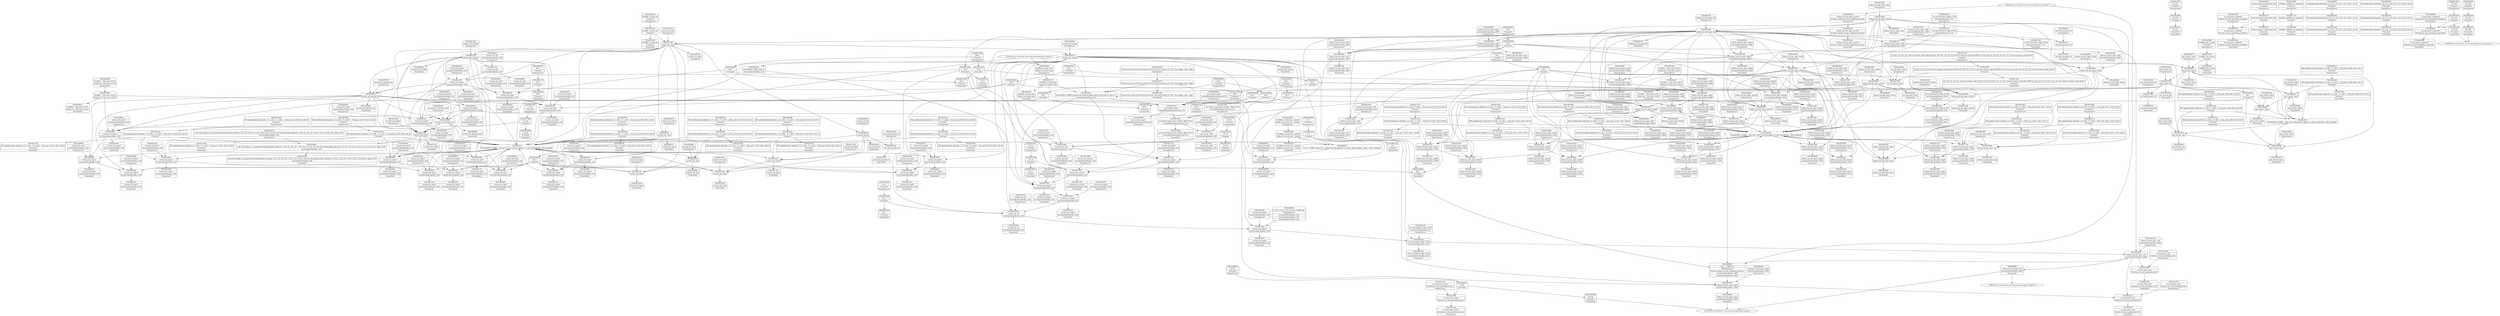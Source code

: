 digraph {
	CE0x4b4d070 [shape=record,shape=Mrecord,label="{CE0x4b4d070|current_sid:_if.end|*SummSource*}"]
	CE0x4b607e0 [shape=record,shape=Mrecord,label="{CE0x4b607e0|0:_i8,_:_GCMR_current_sid.__warned_internal_global_i8_0,_section_.data.unlikely_,_align_1:_elem_0:default:}"]
	CE0x4b30840 [shape=record,shape=Mrecord,label="{CE0x4b30840|current_sid:_land.lhs.true|*SummSink*}"]
	CE0x4b1ecf0 [shape=record,shape=Mrecord,label="{CE0x4b1ecf0|selinux_tun_dev_open:_tmp8|security/selinux/hooks.c,4700|*SummSink*}"]
	CE0x4b2c800 [shape=record,shape=Mrecord,label="{CE0x4b2c800|selinux_tun_dev_open:_tmp18|security/selinux/hooks.c,4708|*SummSource*}"]
	CE0x4b24880 [shape=record,shape=Mrecord,label="{CE0x4b24880|GLOBAL:_get_current|*Constant*|*SummSource*}"]
	CE0x4b733e0 [shape=record,shape=Mrecord,label="{CE0x4b733e0|i32_22|*Constant*}"]
	CE0x4b2d9f0 [shape=record,shape=Mrecord,label="{CE0x4b2d9f0|current_sid:_tmp|*SummSink*}"]
	CE0x4b13f30 [shape=record,shape=Mrecord,label="{CE0x4b13f30|selinux_tun_dev_open:_tmp19|security/selinux/hooks.c,4708|*SummSource*}"]
	CE0x4b177a0 [shape=record,shape=Mrecord,label="{CE0x4b177a0|selinux_tun_dev_open:_tmp5|security/selinux/hooks.c,4699|*SummSink*}"]
	CE0x4b1d7a0 [shape=record,shape=Mrecord,label="{CE0x4b1d7a0|_call_void_mcount()_#3}"]
	CE0x4b274a0 [shape=record,shape=Mrecord,label="{CE0x4b274a0|selinux_tun_dev_open:_call|security/selinux/hooks.c,4694|*SummSource*}"]
	CE0x4b74190 [shape=record,shape=Mrecord,label="{CE0x4b74190|current_sid:_tmp22|security/selinux/hooks.c,218|*SummSink*}"]
	CE0x4b74710 [shape=record,shape=Mrecord,label="{CE0x4b74710|current_sid:_tmp23|security/selinux/hooks.c,218|*SummSink*}"]
	CE0x4b0cde0 [shape=record,shape=Mrecord,label="{CE0x4b0cde0|selinux_tun_dev_open:_tmp1|*SummSink*}"]
	CE0x4b2cb00 [shape=record,shape=Mrecord,label="{CE0x4b2cb00|selinux_tun_dev_open:_if.end6|*SummSink*}"]
	CE0x4b64990 [shape=record,shape=Mrecord,label="{CE0x4b64990|current_sid:_tmp11|security/selinux/hooks.c,218|*SummSource*}"]
	CE0x4b17730 [shape=record,shape=Mrecord,label="{CE0x4b17730|selinux_tun_dev_open:_tmp8|security/selinux/hooks.c,4700}"]
	CE0x4b73da0 [shape=record,shape=Mrecord,label="{CE0x4b73da0|COLLAPSED:_CMRE:_elem_0::|security/selinux/hooks.c,218}"]
	CE0x4b1eb80 [shape=record,shape=Mrecord,label="{CE0x4b1eb80|selinux_tun_dev_open:_tmp8|security/selinux/hooks.c,4700|*SummSource*}"]
	CE0x4b34210 [shape=record,shape=Mrecord,label="{CE0x4b34210|current_sid:_tmp19|security/selinux/hooks.c,218|*SummSource*}"]
	CE0x4b36400 [shape=record,shape=Mrecord,label="{CE0x4b36400|i64_0|*Constant*}"]
	CE0x4b1fe70 [shape=record,shape=Mrecord,label="{CE0x4b1fe70|i32_218|*Constant*|*SummSource*}"]
	CE0x4b3ae50 [shape=record,shape=Mrecord,label="{CE0x4b3ae50|GLOBAL:_current_sid.__warned|Global_var:current_sid.__warned|*SummSink*}"]
	CE0x4b72bb0 [shape=record,shape=Mrecord,label="{CE0x4b72bb0|current_sid:_cred|security/selinux/hooks.c,218|*SummSink*}"]
	CE0x4b4be90 [shape=record,shape=Mrecord,label="{CE0x4b4be90|current_sid:_do.end|*SummSink*}"]
	CE0x4b24c70 [shape=record,shape=Mrecord,label="{CE0x4b24c70|get_current:_entry|*SummSource*}"]
	CE0x4b76180 [shape=record,shape=Mrecord,label="{CE0x4b76180|get_current:_bb}"]
	CE0x4b0f500 [shape=record,shape=Mrecord,label="{CE0x4b0f500|current_sid:_tmp4|security/selinux/hooks.c,218}"]
	CE0x4b25ae0 [shape=record,shape=Mrecord,label="{CE0x4b25ae0|GLOBAL:_current_sid|*Constant*|*SummSource*}"]
	CE0x4b46270 [shape=record,shape=Mrecord,label="{CE0x4b46270|avc_has_perm:_auditdata|Function::avc_has_perm&Arg::auditdata::}"]
	CE0x4b10ba0 [shape=record,shape=Mrecord,label="{CE0x4b10ba0|i64*_getelementptr_inbounds_(_9_x_i64_,_9_x_i64_*___llvm_gcov_ctr413,_i64_0,_i64_3)|*Constant*}"]
	CE0x4b3a290 [shape=record,shape=Mrecord,label="{CE0x4b3a290|_call_void_mcount()_#3|*SummSource*}"]
	CE0x4b26540 [shape=record,shape=Mrecord,label="{CE0x4b26540|selinux_tun_dev_open:_return}"]
	CE0x4b4d110 [shape=record,shape=Mrecord,label="{CE0x4b4d110|current_sid:_if.end|*SummSink*}"]
	CE0x4b37400 [shape=record,shape=Mrecord,label="{CE0x4b37400|GLOBAL:_current_task|Global_var:current_task|*SummSource*}"]
	CE0x4b2c390 [shape=record,shape=Mrecord,label="{CE0x4b2c390|selinux_tun_dev_open:_tmp10|security/selinux/hooks.c,4703}"]
	CE0x4b0e4b0 [shape=record,shape=Mrecord,label="{CE0x4b0e4b0|GLOBAL:___llvm_gcov_ctr413|Global_var:__llvm_gcov_ctr413|*SummSink*}"]
	CE0x549c2d0 [shape=record,shape=Mrecord,label="{CE0x549c2d0|selinux_tun_dev_open:_tmp11|security/selinux/hooks.c,4703|*SummSource*}"]
	CE0x4b2e4a0 [shape=record,shape=Mrecord,label="{CE0x4b2e4a0|current_sid:_tobool|security/selinux/hooks.c,218|*SummSource*}"]
	CE0x4b2f380 [shape=record,shape=Mrecord,label="{CE0x4b2f380|selinux_tun_dev_open:_tmp6|security/selinux/hooks.c,4699}"]
	CE0x4b14460 [shape=record,shape=Mrecord,label="{CE0x4b14460|selinux_tun_dev_open:_entry}"]
	CE0x4b1fb80 [shape=record,shape=Mrecord,label="{CE0x4b1fb80|i32_218|*Constant*}"]
	CE0x4b5eb80 [shape=record,shape=Mrecord,label="{CE0x4b5eb80|current_sid:_tmp|*SummSource*}"]
	CE0x4b27090 [shape=record,shape=Mrecord,label="{CE0x4b27090|selinux_tun_dev_open:_tmp9|security/selinux/hooks.c,4700|*SummSink*}"]
	CE0x4b30010 [shape=record,shape=Mrecord,label="{CE0x4b30010|selinux_tun_dev_open:_tmp17|security/selinux/hooks.c,4705|*SummSource*}"]
	CE0x4b0f210 [shape=record,shape=Mrecord,label="{CE0x4b0f210|get_current:_tmp2}"]
	CE0x4b451d0 [shape=record,shape=Mrecord,label="{CE0x4b451d0|_ret_i32_%retval.0,_!dbg_!27728|security/selinux/avc.c,775|*SummSink*}"]
	CE0x4b24eb0 [shape=record,shape=Mrecord,label="{CE0x4b24eb0|_ret_i32_%retval.0,_!dbg_!27734|security/selinux/hooks.c,4708}"]
	CE0x4b1c630 [shape=record,shape=Mrecord,label="{CE0x4b1c630|avc_has_perm:_tclass|Function::avc_has_perm&Arg::tclass::|*SummSink*}"]
	CE0x4b0d150 [shape=record,shape=Mrecord,label="{CE0x4b0d150|selinux_tun_dev_open:_security|Function::selinux_tun_dev_open&Arg::security::|*SummSource*}"]
	CE0x4b0ff00 [shape=record,shape=Mrecord,label="{CE0x4b0ff00|selinux_tun_dev_open:_call|security/selinux/hooks.c,4694|*SummSink*}"]
	CE0x4b06a50 [shape=record,shape=Mrecord,label="{CE0x4b06a50|selinux_tun_dev_open:_tmp3|security/selinux/hooks.c,4697|*SummSource*}"]
	CE0x4b4ac10 [shape=record,shape=Mrecord,label="{CE0x4b4ac10|%struct.common_audit_data*_null|*Constant*}"]
	CE0x4b64b30 [shape=record,shape=Mrecord,label="{CE0x4b64b30|current_sid:_tmp11|security/selinux/hooks.c,218|*SummSink*}"]
	CE0x4b17af0 [shape=record,shape=Mrecord,label="{CE0x4b17af0|i32_(i32,_i32,_i16,_i32,_%struct.common_audit_data*)*_bitcast_(i32_(i32,_i32,_i16,_i32,_%struct.common_audit_data.495*)*_avc_has_perm_to_i32_(i32,_i32,_i16,_i32,_%struct.common_audit_data*)*)|*Constant*|*SummSink*}"]
	CE0x4b37170 [shape=record,shape=Mrecord,label="{CE0x4b37170|GLOBAL:_lockdep_rcu_suspicious|*Constant*}"]
	CE0x4b30510 [shape=record,shape=Mrecord,label="{CE0x4b30510|get_current:_tmp2|*SummSource*}"]
	CE0x4b0ea60 [shape=record,shape=Mrecord,label="{CE0x4b0ea60|i64*_getelementptr_inbounds_(_11_x_i64_,_11_x_i64_*___llvm_gcov_ctr125,_i64_0,_i64_1)|*Constant*}"]
	CE0x4b487a0 [shape=record,shape=Mrecord,label="{CE0x4b487a0|%struct.common_audit_data*_null|*Constant*|*SummSink*}"]
	CE0x4b0ad80 [shape=record,shape=Mrecord,label="{CE0x4b0ad80|selinux_tun_dev_open:_tmp|*SummSource*}"]
	CE0x4b38d40 [shape=record,shape=Mrecord,label="{CE0x4b38d40|GLOBAL:___llvm_gcov_ctr125|Global_var:__llvm_gcov_ctr125|*SummSource*}"]
	CE0x4b18640 [shape=record,shape=Mrecord,label="{CE0x4b18640|i64_1|*Constant*|*SummSink*}"]
	CE0x4b64cd0 [shape=record,shape=Mrecord,label="{CE0x4b64cd0|current_sid:_tmp12|security/selinux/hooks.c,218}"]
	CE0x4b2aee0 [shape=record,shape=Mrecord,label="{CE0x4b2aee0|i8_1|*Constant*}"]
	CE0x4b0fc30 [shape=record,shape=Mrecord,label="{CE0x4b0fc30|current_sid:_tobool|security/selinux/hooks.c,218|*SummSink*}"]
	CE0x4b20ab0 [shape=record,shape=Mrecord,label="{CE0x4b20ab0|current_sid:_tobool1|security/selinux/hooks.c,218}"]
	CE0x4b2b640 [shape=record,shape=Mrecord,label="{CE0x4b2b640|get_current:_tmp|*SummSink*}"]
	CE0x4b11af0 [shape=record,shape=Mrecord,label="{CE0x4b11af0|current_sid:_tmp2|*SummSink*}"]
	CE0x4b362c0 [shape=record,shape=Mrecord,label="{CE0x4b362c0|GLOBAL:___llvm_gcov_ctr125|Global_var:__llvm_gcov_ctr125|*SummSink*}"]
	CE0x4b38800 [shape=record,shape=Mrecord,label="{CE0x4b38800|get_current:_tmp4|./arch/x86/include/asm/current.h,14|*SummSource*}"]
	CE0x4b293b0 [shape=record,shape=Mrecord,label="{CE0x4b293b0|selinux_tun_dev_open:_tobool4|security/selinux/hooks.c,4703|*SummSink*}"]
	CE0x4b16020 [shape=record,shape=Mrecord,label="{CE0x4b16020|selinux_tun_dev_open:_if.end6}"]
	CE0x4b36f90 [shape=record,shape=Mrecord,label="{CE0x4b36f90|i8*_getelementptr_inbounds_(_25_x_i8_,_25_x_i8_*_.str3,_i32_0,_i32_0)|*Constant*|*SummSource*}"]
	CE0x4b149f0 [shape=record,shape=Mrecord,label="{CE0x4b149f0|avc_has_perm:_ssid|Function::avc_has_perm&Arg::ssid::|*SummSource*}"]
	CE0x4b33f80 [shape=record,shape=Mrecord,label="{CE0x4b33f80|current_sid:_tmp17|security/selinux/hooks.c,218|*SummSink*}"]
	CE0x4b06190 [shape=record,shape=Mrecord,label="{CE0x4b06190|selinux_tun_dev_open:_bb|*SummSink*}"]
	CE0x4b415e0 [shape=record,shape=Mrecord,label="{CE0x4b415e0|current_sid:_tmp6|security/selinux/hooks.c,218|*SummSource*}"]
	CE0x4b0f5a0 [shape=record,shape=Mrecord,label="{CE0x4b0f5a0|current_sid:_tmp4|security/selinux/hooks.c,218|*SummSource*}"]
	CE0x4b5f280 [shape=record,shape=Mrecord,label="{CE0x4b5f280|current_sid:_tmp15|security/selinux/hooks.c,218|*SummSink*}"]
	CE0x4b1c200 [shape=record,shape=Mrecord,label="{CE0x4b1c200|current_sid:_tmp1|*SummSource*}"]
	CE0x4b37370 [shape=record,shape=Mrecord,label="{CE0x4b37370|GLOBAL:_current_task|Global_var:current_task}"]
	CE0x4b1c420 [shape=record,shape=Mrecord,label="{CE0x4b1c420|current_sid:_tmp1|*SummSink*}"]
	CE0x4b35350 [shape=record,shape=Mrecord,label="{CE0x4b35350|current_sid:_tmp20|security/selinux/hooks.c,218|*SummSource*}"]
	CE0x4b174e0 [shape=record,shape=Mrecord,label="{CE0x4b174e0|selinux_tun_dev_open:_call2|security/selinux/hooks.c,4697|*SummSource*}"]
	CE0x4b2e770 [shape=record,shape=Mrecord,label="{CE0x4b2e770|i64_3|*Constant*}"]
	CE0x4b5fe40 [shape=record,shape=Mrecord,label="{CE0x4b5fe40|current_sid:_do.body|*SummSink*}"]
	CE0x4b73810 [shape=record,shape=Mrecord,label="{CE0x4b73810|i32_22|*Constant*|*SummSink*}"]
	CE0x4b112d0 [shape=record,shape=Mrecord,label="{CE0x4b112d0|selinux_tun_dev_open:_retval.0|*SummSink*}"]
	CE0x4b46400 [shape=record,shape=Mrecord,label="{CE0x4b46400|avc_has_perm:_auditdata|Function::avc_has_perm&Arg::auditdata::|*SummSource*}"]
	CE0x4b19270 [shape=record,shape=Mrecord,label="{CE0x4b19270|get_current:_tmp1|*SummSink*}"]
	CE0x4b72540 [shape=record,shape=Mrecord,label="{CE0x4b72540|_ret_%struct.task_struct*_%tmp4,_!dbg_!27714|./arch/x86/include/asm/current.h,14|*SummSink*}"]
	CE0x4b60020 [shape=record,shape=Mrecord,label="{CE0x4b60020|i64*_getelementptr_inbounds_(_11_x_i64_,_11_x_i64_*___llvm_gcov_ctr125,_i64_0,_i64_0)|*Constant*|*SummSource*}"]
	CE0x4b142f0 [shape=record,shape=Mrecord,label="{CE0x4b142f0|selinux_tun_dev_open:_tmp4|security/selinux/hooks.c,4699}"]
	CE0x4b73070 [shape=record,shape=Mrecord,label="{CE0x4b73070|current_sid:_tmp21|security/selinux/hooks.c,218}"]
	CE0x4b33090 [shape=record,shape=Mrecord,label="{CE0x4b33090|selinux_tun_dev_open:_retval.0}"]
	CE0x4b73a50 [shape=record,shape=Mrecord,label="{CE0x4b73a50|current_sid:_security|security/selinux/hooks.c,218|*SummSink*}"]
	CE0x4b0eb00 [shape=record,shape=Mrecord,label="{CE0x4b0eb00|i64*_getelementptr_inbounds_(_11_x_i64_,_11_x_i64_*___llvm_gcov_ctr125,_i64_0,_i64_1)|*Constant*|*SummSource*}"]
	CE0x4b59f20 [shape=record,shape=Mrecord,label="{CE0x4b59f20|current_sid:_tmp8|security/selinux/hooks.c,218}"]
	CE0x4b09560 [shape=record,shape=Mrecord,label="{CE0x4b09560|selinux_tun_dev_open:_if.then5|*SummSink*}"]
	CE0x4b2fea0 [shape=record,shape=Mrecord,label="{CE0x4b2fea0|selinux_tun_dev_open:_tmp17|security/selinux/hooks.c,4705}"]
	CE0x4b272d0 [shape=record,shape=Mrecord,label="{CE0x4b272d0|selinux_tun_dev_open:_call3|security/selinux/hooks.c,4701}"]
	CE0x4b0e670 [shape=record,shape=Mrecord,label="{CE0x4b0e670|i64*_getelementptr_inbounds_(_9_x_i64_,_9_x_i64_*___llvm_gcov_ctr413,_i64_0,_i64_3)|*Constant*|*SummSink*}"]
	CE0x4b0ce90 [shape=record,shape=Mrecord,label="{CE0x4b0ce90|selinux_tun_dev_open:_security|Function::selinux_tun_dev_open&Arg::security::}"]
	CE0x4b450d0 [shape=record,shape=Mrecord,label="{CE0x4b450d0|avc_has_perm:_auditdata|Function::avc_has_perm&Arg::auditdata::|*SummSink*}"]
	CE0x4b15340 [shape=record,shape=Mrecord,label="{CE0x4b15340|GLOBAL:_current_sid|*Constant*|*SummSink*}"]
	CE0x4b2c790 [shape=record,shape=Mrecord,label="{CE0x4b2c790|selinux_tun_dev_open:_tmp18|security/selinux/hooks.c,4708}"]
	CE0x4b1a480 [shape=record,shape=Mrecord,label="{CE0x4b1a480|current_sid:_tmp13|security/selinux/hooks.c,218|*SummSink*}"]
	CE0x4b383a0 [shape=record,shape=Mrecord,label="{CE0x4b383a0|0:_i32,_4:_i32,_8:_i32,_12:_i32,_:_CMRE_4,8_|*MultipleSource*|security/selinux/hooks.c,218|security/selinux/hooks.c,218|security/selinux/hooks.c,220}"]
	CE0x4b18390 [shape=record,shape=Mrecord,label="{CE0x4b18390|selinux_tun_dev_open:_tmp15|security/selinux/hooks.c,4704}"]
	CE0x4b2e9f0 [shape=record,shape=Mrecord,label="{CE0x4b2e9f0|selinux_tun_dev_open:_call3|security/selinux/hooks.c,4701|*SummSink*}"]
	CE0x4b2e700 [shape=record,shape=Mrecord,label="{CE0x4b2e700|i64*_getelementptr_inbounds_(_11_x_i64_,_11_x_i64_*___llvm_gcov_ctr125,_i64_0,_i64_6)|*Constant*|*SummSink*}"]
	CE0x4b35a50 [shape=record,shape=Mrecord,label="{CE0x4b35a50|current_sid:_call4|security/selinux/hooks.c,218}"]
	CE0x4b5e570 [shape=record,shape=Mrecord,label="{CE0x4b5e570|current_sid:_do.end}"]
	CE0x4b12ba0 [shape=record,shape=Mrecord,label="{CE0x4b12ba0|i32_0|*Constant*}"]
	CE0x4b0fb40 [shape=record,shape=Mrecord,label="{CE0x4b0fb40|current_sid:_call|security/selinux/hooks.c,218|*SummSink*}"]
	CE0x4b0e520 [shape=record,shape=Mrecord,label="{CE0x4b0e520|i64_0|*Constant*}"]
	CE0x4b0bf40 [shape=record,shape=Mrecord,label="{CE0x4b0bf40|selinux_tun_dev_open:_if.then5}"]
	CE0x4b1ca40 [shape=record,shape=Mrecord,label="{CE0x4b1ca40|selinux_tun_dev_open:_tmp12|security/selinux/hooks.c,4703}"]
	CE0x4b15850 [shape=record,shape=Mrecord,label="{CE0x4b15850|i64*_getelementptr_inbounds_(_9_x_i64_,_9_x_i64_*___llvm_gcov_ctr413,_i64_0,_i64_6)|*Constant*|*SummSource*}"]
	CE0x4b1ed60 [shape=record,shape=Mrecord,label="{CE0x4b1ed60|i64*_getelementptr_inbounds_(_9_x_i64_,_9_x_i64_*___llvm_gcov_ctr413,_i64_0,_i64_3)|*Constant*|*SummSource*}"]
	CE0x4b1a410 [shape=record,shape=Mrecord,label="{CE0x4b1a410|current_sid:_tmp13|security/selinux/hooks.c,218|*SummSource*}"]
	CE0x4b16d70 [shape=record,shape=Mrecord,label="{CE0x4b16d70|i64*_getelementptr_inbounds_(_11_x_i64_,_11_x_i64_*___llvm_gcov_ctr125,_i64_0,_i64_8)|*Constant*|*SummSink*}"]
	CE0x4b0dfc0 [shape=record,shape=Mrecord,label="{CE0x4b0dfc0|selinux_tun_dev_open:_if.then}"]
	CE0x4b20b90 [shape=record,shape=Mrecord,label="{CE0x4b20b90|current_sid:_tobool1|security/selinux/hooks.c,218|*SummSource*}"]
	CE0x4b30580 [shape=record,shape=Mrecord,label="{CE0x4b30580|get_current:_tmp2|*SummSink*}"]
	CE0x4b0be40 [shape=record,shape=Mrecord,label="{CE0x4b0be40|selinux_tun_dev_open:_sid1|security/selinux/hooks.c,4697|*SummSource*}"]
	CE0x4b29220 [shape=record,shape=Mrecord,label="{CE0x4b29220|avc_has_perm:_entry|*SummSink*}"]
	CE0x4b378b0 [shape=record,shape=Mrecord,label="{CE0x4b378b0|_call_void_mcount()_#3}"]
	CE0x4b60f90 [shape=record,shape=Mrecord,label="{CE0x4b60f90|current_sid:_land.lhs.true2|*SummSink*}"]
	CE0x4b0b1a0 [shape=record,shape=Mrecord,label="{CE0x4b0b1a0|current_sid:_entry|*SummSink*}"]
	CE0x4b19ed0 [shape=record,shape=Mrecord,label="{CE0x4b19ed0|i64*_getelementptr_inbounds_(_11_x_i64_,_11_x_i64_*___llvm_gcov_ctr125,_i64_0,_i64_6)|*Constant*|*SummSource*}"]
	CE0x4b0ac20 [shape=record,shape=Mrecord,label="{CE0x4b0ac20|i32_0|*Constant*|*SummSink*}"]
	CE0x4b5cc70 [shape=record,shape=Mrecord,label="{CE0x4b5cc70|current_sid:_tmp12|security/selinux/hooks.c,218|*SummSink*}"]
	CE0x4b17030 [shape=record,shape=Mrecord,label="{CE0x4b17030|current_sid:_tmp14|security/selinux/hooks.c,218|*SummSource*}"]
	CE0x4b28060 [shape=record,shape=Mrecord,label="{CE0x4b28060|i1_true|*Constant*|*SummSink*}"]
	"CONST[source:1(input),value:2(dynamic)][purpose:{object}]"
	CE0x4b40380 [shape=record,shape=Mrecord,label="{CE0x4b40380|i8*_getelementptr_inbounds_(_45_x_i8_,_45_x_i8_*_.str12,_i32_0,_i32_0)|*Constant*|*SummSource*}"]
	CE0x4b1abc0 [shape=record,shape=Mrecord,label="{CE0x4b1abc0|selinux_tun_dev_open:_sid7|security/selinux/hooks.c,4705}"]
	CE0x4b72430 [shape=record,shape=Mrecord,label="{CE0x4b72430|_ret_%struct.task_struct*_%tmp4,_!dbg_!27714|./arch/x86/include/asm/current.h,14}"]
	CE0x4b7d980 [shape=record,shape=Mrecord,label="{CE0x4b7d980|get_current:_tmp1}"]
	CE0x4b74090 [shape=record,shape=Mrecord,label="{CE0x4b74090|current_sid:_tmp22|security/selinux/hooks.c,218|*SummSource*}"]
	CE0x4b092e0 [shape=record,shape=Mrecord,label="{CE0x4b092e0|selinux_tun_dev_open:_tmp2|security/selinux/hooks.c,4693|*SummSink*}"]
	CE0x4b4bd60 [shape=record,shape=Mrecord,label="{CE0x4b4bd60|current_sid:_do.end|*SummSource*}"]
	CE0x4b61190 [shape=record,shape=Mrecord,label="{CE0x4b61190|current_sid:_do.body|*SummSource*}"]
	CE0x4b2fb40 [shape=record,shape=Mrecord,label="{CE0x4b2fb40|selinux_tun_dev_open:_tmp4|security/selinux/hooks.c,4699|*SummSource*}"]
	CE0x4b28290 [shape=record,shape=Mrecord,label="{CE0x4b28290|i64*_getelementptr_inbounds_(_11_x_i64_,_11_x_i64_*___llvm_gcov_ctr125,_i64_0,_i64_8)|*Constant*|*SummSource*}"]
	CE0x4b34c50 [shape=record,shape=Mrecord,label="{CE0x4b34c50|i64*_getelementptr_inbounds_(_11_x_i64_,_11_x_i64_*___llvm_gcov_ctr125,_i64_0,_i64_10)|*Constant*}"]
	CE0x4b499b0 [shape=record,shape=Mrecord,label="{CE0x4b499b0|avc_has_perm:_requested|Function::avc_has_perm&Arg::requested::|*SummSource*}"]
	CE0x4b39a70 [shape=record,shape=Mrecord,label="{CE0x4b39a70|current_sid:_tmp5|security/selinux/hooks.c,218|*SummSource*}"]
	CE0x4b40870 [shape=record,shape=Mrecord,label="{CE0x4b40870|i64*_getelementptr_inbounds_(_11_x_i64_,_11_x_i64_*___llvm_gcov_ctr125,_i64_0,_i64_9)|*Constant*|*SummSource*}"]
	CE0x4b2d3b0 [shape=record,shape=Mrecord,label="{CE0x4b2d3b0|i64_0|*Constant*|*SummSource*}"]
	CE0x4b0e170 [shape=record,shape=Mrecord,label="{CE0x4b0e170|i64*_getelementptr_inbounds_(_9_x_i64_,_9_x_i64_*___llvm_gcov_ctr413,_i64_0,_i64_0)|*Constant*}"]
	CE0x4b735e0 [shape=record,shape=Mrecord,label="{CE0x4b735e0|i32_22|*Constant*|*SummSource*}"]
	CE0x4b5c0a0 [shape=record,shape=Mrecord,label="{CE0x4b5c0a0|current_sid:_tmp10|security/selinux/hooks.c,218|*SummSink*}"]
	CE0x4b06d10 [shape=record,shape=Mrecord,label="{CE0x4b06d10|selinux_tun_dev_open:_if.end}"]
	CE0x4b13ab0 [shape=record,shape=Mrecord,label="{CE0x4b13ab0|selinux_tun_dev_open:_tmp19|security/selinux/hooks.c,4708|*SummSink*}"]
	CE0x4b45240 [shape=record,shape=Mrecord,label="{CE0x4b45240|_ret_i32_%retval.0,_!dbg_!27728|security/selinux/avc.c,775|*SummSource*}"]
	"CONST[source:0(mediator),value:2(dynamic)][purpose:{subject}]"
	CE0x4b28c30 [shape=record,shape=Mrecord,label="{CE0x4b28c30|selinux_tun_dev_open:_tobool4|security/selinux/hooks.c,4703|*SummSource*}"]
	CE0x4b116c0 [shape=record,shape=Mrecord,label="{CE0x4b116c0|i64*_getelementptr_inbounds_(_9_x_i64_,_9_x_i64_*___llvm_gcov_ctr413,_i64_0,_i64_8)|*Constant*}"]
	CE0x4b5eb10 [shape=record,shape=Mrecord,label="{CE0x4b5eb10|COLLAPSED:_GCMRE___llvm_gcov_ctr125_internal_global_11_x_i64_zeroinitializer:_elem_0:default:}"]
	CE0x4b16f00 [shape=record,shape=Mrecord,label="{CE0x4b16f00|current_sid:_tmp14|security/selinux/hooks.c,218}"]
	CE0x4b0da40 [shape=record,shape=Mrecord,label="{CE0x4b0da40|i64_1|*Constant*}"]
	CE0x4b388d0 [shape=record,shape=Mrecord,label="{CE0x4b388d0|get_current:_tmp4|./arch/x86/include/asm/current.h,14|*SummSink*}"]
	CE0x4b357c0 [shape=record,shape=Mrecord,label="{CE0x4b357c0|current_sid:_tmp20|security/selinux/hooks.c,218|*SummSink*}"]
	CE0x4b25be0 [shape=record,shape=Mrecord,label="{CE0x4b25be0|selinux_tun_dev_open:_tmp14|security/selinux/hooks.c,4704}"]
	CE0x4b20700 [shape=record,shape=Mrecord,label="{CE0x4b20700|selinux_tun_dev_open:_tmp13|security/selinux/hooks.c,4703|*SummSink*}"]
	CE0x4b37c40 [shape=record,shape=Mrecord,label="{CE0x4b37c40|current_sid:_if.then|*SummSink*}"]
	CE0x4b15e60 [shape=record,shape=Mrecord,label="{CE0x4b15e60|selinux_tun_dev_open:_tmp17|security/selinux/hooks.c,4705|*SummSink*}"]
	CE0x4b34fc0 [shape=record,shape=Mrecord,label="{CE0x4b34fc0|current_sid:_tmp19|security/selinux/hooks.c,218|*SummSink*}"]
	CE0x4b14280 [shape=record,shape=Mrecord,label="{CE0x4b14280|i64_2|*Constant*|*SummSource*}"]
	CE0x4b3aba0 [shape=record,shape=Mrecord,label="{CE0x4b3aba0|GLOBAL:_current_sid.__warned|Global_var:current_sid.__warned}"]
	CE0x4b49940 [shape=record,shape=Mrecord,label="{CE0x4b49940|avc_has_perm:_requested|Function::avc_has_perm&Arg::requested::|*SummSink*}"]
	CE0x4b38a30 [shape=record,shape=Mrecord,label="{CE0x4b38a30|current_sid:_tmp4|security/selinux/hooks.c,218|*SummSink*}"]
	CE0x4b60e80 [shape=record,shape=Mrecord,label="{CE0x4b60e80|current_sid:_land.lhs.true2|*SummSource*}"]
	CE0x4b179a0 [shape=record,shape=Mrecord,label="{CE0x4b179a0|avc_has_perm:_entry}"]
	CE0x4b30710 [shape=record,shape=Mrecord,label="{CE0x4b30710|current_sid:_land.lhs.true}"]
	CE0x4b27ef0 [shape=record,shape=Mrecord,label="{CE0x4b27ef0|i1_true|*Constant*|*SummSource*}"]
	CE0x4b24b60 [shape=record,shape=Mrecord,label="{CE0x4b24b60|get_current:_entry}"]
	CE0x4b14a90 [shape=record,shape=Mrecord,label="{CE0x4b14a90|avc_has_perm:_ssid|Function::avc_has_perm&Arg::ssid::|*SummSink*}"]
	CE0x4b1f9f0 [shape=record,shape=Mrecord,label="{CE0x4b1f9f0|GLOBAL:_lockdep_rcu_suspicious|*Constant*|*SummSink*}"]
	CE0x4b40a70 [shape=record,shape=Mrecord,label="{CE0x4b40a70|current_sid:_tmp17|security/selinux/hooks.c,218}"]
	CE0x4b29420 [shape=record,shape=Mrecord,label="{CE0x4b29420|i64_5|*Constant*}"]
	CE0x4b171a0 [shape=record,shape=Mrecord,label="{CE0x4b171a0|current_sid:_tmp14|security/selinux/hooks.c,218|*SummSink*}"]
	CE0x4b5a4e0 [shape=record,shape=Mrecord,label="{CE0x4b5a4e0|_call_void_lockdep_rcu_suspicious(i8*_getelementptr_inbounds_(_25_x_i8_,_25_x_i8_*_.str3,_i32_0,_i32_0),_i32_218,_i8*_getelementptr_inbounds_(_45_x_i8_,_45_x_i8_*_.str12,_i32_0,_i32_0))_#10,_!dbg_!27727|security/selinux/hooks.c,218|*SummSink*}"]
	CE0x4b184e0 [shape=record,shape=Mrecord,label="{CE0x4b184e0|selinux_tun_dev_open:_tmp15|security/selinux/hooks.c,4704|*SummSource*}"]
	CE0x4b345c0 [shape=record,shape=Mrecord,label="{CE0x4b345c0|current_sid:_tmp18|security/selinux/hooks.c,218|*SummSource*}"]
	CE0x4b37f40 [shape=record,shape=Mrecord,label="{CE0x4b37f40|current_sid:_sid|security/selinux/hooks.c,220|*SummSink*}"]
	CE0x4b5f210 [shape=record,shape=Mrecord,label="{CE0x4b5f210|current_sid:_tmp15|security/selinux/hooks.c,218|*SummSource*}"]
	CE0x4b17600 [shape=record,shape=Mrecord,label="{CE0x4b17600|i64_0|*Constant*|*SummSink*}"]
	CE0x4b72a10 [shape=record,shape=Mrecord,label="{CE0x4b72a10|i32_1|*Constant*|*SummSink*}"]
	CE0x4b25a70 [shape=record,shape=Mrecord,label="{CE0x4b25a70|current_sid:_entry|*SummSource*}"]
	CE0x4b18c50 [shape=record,shape=Mrecord,label="{CE0x4b18c50|avc_has_perm:_tclass|Function::avc_has_perm&Arg::tclass::}"]
	CE0x4b0b3b0 [shape=record,shape=Mrecord,label="{CE0x4b0b3b0|selinux_tun_dev_open:_security|Function::selinux_tun_dev_open&Arg::security::|*SummSink*}"]
	CE0x4b2c2f0 [shape=record,shape=Mrecord,label="{CE0x4b2c2f0|selinux_tun_dev_open:_tmp10|security/selinux/hooks.c,4703|*SummSink*}"]
	CE0x4b1c6a0 [shape=record,shape=Mrecord,label="{CE0x4b1c6a0|i32_128|*Constant*|*SummSource*}"]
	CE0x4b0daf0 [shape=record,shape=Mrecord,label="{CE0x4b0daf0|selinux_tun_dev_open:_tmp3|security/selinux/hooks.c,4697|*SummSink*}"]
	CE0x4b20950 [shape=record,shape=Mrecord,label="{CE0x4b20950|current_sid:_tmp8|security/selinux/hooks.c,218|*SummSink*}"]
	CE0x4b0ae30 [shape=record,shape=Mrecord,label="{CE0x4b0ae30|i64_1|*Constant*|*SummSource*}"]
	CE0x4b1ce30 [shape=record,shape=Mrecord,label="{CE0x4b1ce30|get_current:_tmp|*SummSource*}"]
	CE0x4b648b0 [shape=record,shape=Mrecord,label="{CE0x4b648b0|current_sid:_tmp11|security/selinux/hooks.c,218}"]
	CE0x4b2c870 [shape=record,shape=Mrecord,label="{CE0x4b2c870|selinux_tun_dev_open:_tmp18|security/selinux/hooks.c,4708|*SummSink*}"]
	CE0x4b73f20 [shape=record,shape=Mrecord,label="{CE0x4b73f20|current_sid:_tmp22|security/selinux/hooks.c,218}"]
	CE0x4b61f10 [shape=record,shape=Mrecord,label="{CE0x4b61f10|current_sid:_tmp9|security/selinux/hooks.c,218}"]
	CE0x4b75d90 [shape=record,shape=Mrecord,label="{CE0x4b75d90|current_sid:_tmp24|security/selinux/hooks.c,220}"]
	CE0x4b609c0 [shape=record,shape=Mrecord,label="{CE0x4b609c0|current_sid:_tmp8|security/selinux/hooks.c,218|*SummSource*}"]
	CE0x4b30780 [shape=record,shape=Mrecord,label="{CE0x4b30780|current_sid:_land.lhs.true|*SummSource*}"]
	CE0x4b18e00 [shape=record,shape=Mrecord,label="{CE0x4b18e00|get_current:_tmp1|*SummSource*}"]
	CE0x4b37b80 [shape=record,shape=Mrecord,label="{CE0x4b37b80|current_sid:_if.then|*SummSource*}"]
	CE0x4b0b560 [shape=record,shape=Mrecord,label="{CE0x4b0b560|selinux_tun_dev_open:_return|*SummSink*}"]
	CE0x4b0b640 [shape=record,shape=Mrecord,label="{CE0x4b0b640|selinux_tun_dev_open:_entry|*SummSink*}"]
	CE0x4b05560 [shape=record,shape=Mrecord,label="{CE0x4b05560|i64_1|*Constant*}"]
	CE0x4b37020 [shape=record,shape=Mrecord,label="{CE0x4b37020|i8*_getelementptr_inbounds_(_25_x_i8_,_25_x_i8_*_.str3,_i32_0,_i32_0)|*Constant*|*SummSink*}"]
	CE0x4b0b6f0 [shape=record,shape=Mrecord,label="{CE0x4b0b6f0|0:_i32,_:_CMRE_0,4_|*MultipleSource*|Function::selinux_tun_dev_open&Arg::security::|security/selinux/hooks.c,4697|security/selinux/hooks.c,4693}"]
	CE0x4b34730 [shape=record,shape=Mrecord,label="{CE0x4b34730|current_sid:_tmp18|security/selinux/hooks.c,218|*SummSink*}"]
	CE0x4b74e90 [shape=record,shape=Mrecord,label="{CE0x4b74e90|current_sid:_sid|security/selinux/hooks.c,220}"]
	CE0x4b76390 [shape=record,shape=Mrecord,label="{CE0x4b76390|get_current:_bb|*SummSink*}"]
	CE0x4b74f30 [shape=record,shape=Mrecord,label="{CE0x4b74f30|current_sid:_sid|security/selinux/hooks.c,220|*SummSource*}"]
	CE0x4b0ef70 [shape=record,shape=Mrecord,label="{CE0x4b0ef70|GLOBAL:_current_task|Global_var:current_task|*SummSink*}"]
	CE0x4b0f490 [shape=record,shape=Mrecord,label="{CE0x4b0f490|i64_2|*Constant*}"]
	CE0x4b2eed0 [shape=record,shape=Mrecord,label="{CE0x4b2eed0|selinux_tun_dev_open:_tmp6|security/selinux/hooks.c,4699|*SummSource*}"]
	CE0x4b74540 [shape=record,shape=Mrecord,label="{CE0x4b74540|current_sid:_tmp23|security/selinux/hooks.c,218|*SummSource*}"]
	CE0x4b35030 [shape=record,shape=Mrecord,label="{CE0x4b35030|get_current:_entry|*SummSink*}"]
	CE0x4b62090 [shape=record,shape=Mrecord,label="{CE0x4b62090|current_sid:_tmp9|security/selinux/hooks.c,218|*SummSource*}"]
	CE0x4b10220 [shape=record,shape=Mrecord,label="{CE0x4b10220|selinux_tun_dev_open:_entry|*SummSource*}"]
	CE0x4b0d4c0 [shape=record,shape=Mrecord,label="{CE0x4b0d4c0|avc_has_perm:_requested|Function::avc_has_perm&Arg::requested::}"]
	CE0x4b0e2f0 [shape=record,shape=Mrecord,label="{CE0x4b0e2f0|selinux_tun_dev_open:_tmp5|security/selinux/hooks.c,4699}"]
	CE0x4b2c1e0 [shape=record,shape=Mrecord,label="{CE0x4b2c1e0|i64_5|*Constant*|*SummSink*}"]
	CE0x4b0d360 [shape=record,shape=Mrecord,label="{CE0x4b0d360|COLLAPSED:_GCMRE___llvm_gcov_ctr413_internal_global_9_x_i64_zeroinitializer:_elem_0:default:}"]
	CE0x4b48730 [shape=record,shape=Mrecord,label="{CE0x4b48730|_ret_i32_%retval.0,_!dbg_!27728|security/selinux/avc.c,775}"]
	CE0x4b054f0 [shape=record,shape=Mrecord,label="{CE0x4b054f0|i64*_getelementptr_inbounds_(_2_x_i64_,_2_x_i64_*___llvm_gcov_ctr98,_i64_0,_i64_1)|*Constant*|*SummSink*}"]
	CE0x4b0b040 [shape=record,shape=Mrecord,label="{CE0x4b0b040|_ret_i32_%tmp24,_!dbg_!27742|security/selinux/hooks.c,220}"]
	CE0x4b36d40 [shape=record,shape=Mrecord,label="{CE0x4b36d40|i8*_getelementptr_inbounds_(_25_x_i8_,_25_x_i8_*_.str3,_i32_0,_i32_0)|*Constant*}"]
	CE0x4b24700 [shape=record,shape=Mrecord,label="{CE0x4b24700|GLOBAL:_get_current|*Constant*}"]
	CE0x4b5cb00 [shape=record,shape=Mrecord,label="{CE0x4b5cb00|current_sid:_tmp12|security/selinux/hooks.c,218|*SummSource*}"]
	CE0x4b1b2b0 [shape=record,shape=Mrecord,label="{CE0x4b1b2b0|selinux_tun_dev_open:_if.end|*SummSource*}"]
	CE0x4b331a0 [shape=record,shape=Mrecord,label="{CE0x4b331a0|selinux_tun_dev_open:_retval.0|*SummSource*}"]
	CE0x4b73920 [shape=record,shape=Mrecord,label="{CE0x4b73920|current_sid:_security|security/selinux/hooks.c,218}"]
	CE0x4b3b3b0 [shape=record,shape=Mrecord,label="{CE0x4b3b3b0|selinux_tun_dev_open:_tobool|security/selinux/hooks.c,4699|*SummSource*}"]
	CE0x4b34f50 [shape=record,shape=Mrecord,label="{CE0x4b34f50|i64*_getelementptr_inbounds_(_11_x_i64_,_11_x_i64_*___llvm_gcov_ctr125,_i64_0,_i64_10)|*Constant*|*SummSink*}"]
	CE0x4b351b0 [shape=record,shape=Mrecord,label="{CE0x4b351b0|current_sid:_tmp20|security/selinux/hooks.c,218}"]
	CE0x4b29490 [shape=record,shape=Mrecord,label="{CE0x4b29490|i64_4|*Constant*}"]
	CE0x4b11a80 [shape=record,shape=Mrecord,label="{CE0x4b11a80|current_sid:_tmp2|*SummSource*}"]
	CE0x4b1bbd0 [shape=record,shape=Mrecord,label="{CE0x4b1bbd0|selinux_tun_dev_open:_tmp10|security/selinux/hooks.c,4703|*SummSource*}"]
	"CONST[source:0(mediator),value:2(dynamic)][purpose:{object}]"
	CE0x4b1e7f0 [shape=record,shape=Mrecord,label="{CE0x4b1e7f0|avc_has_perm:_tclass|Function::avc_has_perm&Arg::tclass::|*SummSource*}"]
	CE0x4b11c50 [shape=record,shape=Mrecord,label="{CE0x4b11c50|current_sid:_call|security/selinux/hooks.c,218}"]
	CE0x4b29f40 [shape=record,shape=Mrecord,label="{CE0x4b29f40|i32_256|*Constant*|*SummSource*}"]
	CE0x4b75e80 [shape=record,shape=Mrecord,label="{CE0x4b75e80|current_sid:_tmp24|security/selinux/hooks.c,220|*SummSource*}"]
	CE0x4b5eaa0 [shape=record,shape=Mrecord,label="{CE0x4b5eaa0|current_sid:_tmp}"]
	CE0x4b26e00 [shape=record,shape=Mrecord,label="{CE0x4b26e00|get_current:_tmp3}"]
	CE0x4b41480 [shape=record,shape=Mrecord,label="{CE0x4b41480|current_sid:_tmp6|security/selinux/hooks.c,218}"]
	CE0x4b0c180 [shape=record,shape=Mrecord,label="{CE0x4b0c180|selinux_tun_dev_open:_sid1|security/selinux/hooks.c,4697|*SummSink*}"]
	CE0x4b24ab0 [shape=record,shape=Mrecord,label="{CE0x4b24ab0|GLOBAL:_get_current|*Constant*|*SummSink*}"]
	CE0x4b26100 [shape=record,shape=Mrecord,label="{CE0x4b26100|selinux_tun_dev_open:_call2|security/selinux/hooks.c,4697|*SummSink*}"]
	CE0x4b40dc0 [shape=record,shape=Mrecord,label="{CE0x4b40dc0|current_sid:_tmp7|security/selinux/hooks.c,218|*SummSource*}"]
	CE0x4b11d50 [shape=record,shape=Mrecord,label="{CE0x4b11d50|i64*_getelementptr_inbounds_(_9_x_i64_,_9_x_i64_*___llvm_gcov_ctr413,_i64_0,_i64_7)|*Constant*|*SummSink*}"]
	CE0x4b610c0 [shape=record,shape=Mrecord,label="{CE0x4b610c0|current_sid:_do.body}"]
	CE0x4b731a0 [shape=record,shape=Mrecord,label="{CE0x4b731a0|current_sid:_tmp21|security/selinux/hooks.c,218|*SummSource*}"]
	CE0x4b2f070 [shape=record,shape=Mrecord,label="{CE0x4b2f070|selinux_tun_dev_open:_tmp6|security/selinux/hooks.c,4699|*SummSink*}"]
	CE0x4b0faa0 [shape=record,shape=Mrecord,label="{CE0x4b0faa0|current_sid:_call|security/selinux/hooks.c,218|*SummSource*}"]
	CE0x4b34960 [shape=record,shape=Mrecord,label="{CE0x4b34960|current_sid:_tmp19|security/selinux/hooks.c,218}"]
	CE0x4b629d0 [shape=record,shape=Mrecord,label="{CE0x4b629d0|i64_5|*Constant*}"]
	CE0x4b0d620 [shape=record,shape=Mrecord,label="{CE0x4b0d620|selinux_tun_dev_open:_tmp1}"]
	CE0x4b762b0 [shape=record,shape=Mrecord,label="{CE0x4b762b0|get_current:_bb|*SummSource*}"]
	CE0x4b25050 [shape=record,shape=Mrecord,label="{CE0x4b25050|_ret_i32_%retval.0,_!dbg_!27734|security/selinux/hooks.c,4708|*SummSource*}"]
	CE0x4b15d80 [shape=record,shape=Mrecord,label="{CE0x4b15d80|selinux_tun_dev_open:_tmp16|security/selinux/hooks.c,4705|*SummSource*}"]
	CE0x4b1ebf0 [shape=record,shape=Mrecord,label="{CE0x4b1ebf0|selinux_tun_dev_open:_tmp9|security/selinux/hooks.c,4700}"]
	CE0x4b2b060 [shape=record,shape=Mrecord,label="{CE0x4b2b060|i8_1|*Constant*|*SummSource*}"]
	CE0x4b5bf70 [shape=record,shape=Mrecord,label="{CE0x4b5bf70|current_sid:_tmp10|security/selinux/hooks.c,218|*SummSource*}"]
	CE0x4b29af0 [shape=record,shape=Mrecord,label="{CE0x4b29af0|selinux_tun_dev_open:_tmp13|security/selinux/hooks.c,4703}"]
	CE0x4b05ed0 [shape=record,shape=Mrecord,label="{CE0x4b05ed0|current_sid:_bb|*SummSource*}"]
	CE0x4b28970 [shape=record,shape=Mrecord,label="{CE0x4b28970|i32_256|*Constant*|*SummSink*}"]
	CE0x4b1d530 [shape=record,shape=Mrecord,label="{CE0x4b1d530|current_sid:_tmp3|*SummSink*}"]
	CE0x4b5f760 [shape=record,shape=Mrecord,label="{CE0x4b5f760|current_sid:_tmp16|security/selinux/hooks.c,218}"]
	CE0x4b2b9e0 [shape=record,shape=Mrecord,label="{CE0x4b2b9e0|selinux_tun_dev_open:_tmp7|security/selinux/hooks.c,4699}"]
	CE0x4b2b1d0 [shape=record,shape=Mrecord,label="{CE0x4b2b1d0|i8_1|*Constant*|*SummSink*}"]
	CE0x4b05d50 [shape=record,shape=Mrecord,label="{CE0x4b05d50|current_sid:_bb}"]
	CE0x4b727a0 [shape=record,shape=Mrecord,label="{CE0x4b727a0|i32_78|*Constant*}"]
	CE0x4b14360 [shape=record,shape=Mrecord,label="{CE0x4b14360|i64_2|*Constant*|*SummSink*}"]
	CE0x4b5ced0 [shape=record,shape=Mrecord,label="{CE0x4b5ced0|i64*_getelementptr_inbounds_(_11_x_i64_,_11_x_i64_*___llvm_gcov_ctr125,_i64_0,_i64_6)|*Constant*}"]
	CE0x4b0a190 [shape=record,shape=Mrecord,label="{CE0x4b0a190|_ret_i32_%tmp24,_!dbg_!27742|security/selinux/hooks.c,220|*SummSource*}"]
	CE0x4b40c60 [shape=record,shape=Mrecord,label="{CE0x4b40c60|current_sid:_tmp7|security/selinux/hooks.c,218}"]
	CE0x4b34440 [shape=record,shape=Mrecord,label="{CE0x4b34440|current_sid:_tmp18|security/selinux/hooks.c,218}"]
	CE0x4b26f40 [shape=record,shape=Mrecord,label="{CE0x4b26f40|get_current:_tmp3|*SummSink*}"]
	CE0x4b0c020 [shape=record,shape=Mrecord,label="{CE0x4b0c020|selinux_tun_dev_open:_bb|*SummSource*}"]
	CE0x4b10590 [shape=record,shape=Mrecord,label="{CE0x4b10590|_call_void_mcount()_#3|*SummSink*}"]
	CE0x4b2bb40 [shape=record,shape=Mrecord,label="{CE0x4b2bb40|selinux_tun_dev_open:_tmp7|security/selinux/hooks.c,4699|*SummSource*}"]
	CE0x4b729a0 [shape=record,shape=Mrecord,label="{CE0x4b729a0|current_sid:_cred|security/selinux/hooks.c,218}"]
	CE0x4b628a0 [shape=record,shape=Mrecord,label="{CE0x4b628a0|i64_4|*Constant*}"]
	CE0x4b40a00 [shape=record,shape=Mrecord,label="{CE0x4b40a00|i64*_getelementptr_inbounds_(_11_x_i64_,_11_x_i64_*___llvm_gcov_ctr125,_i64_0,_i64_9)|*Constant*|*SummSink*}"]
	CE0x4b75f70 [shape=record,shape=Mrecord,label="{CE0x4b75f70|current_sid:_tmp24|security/selinux/hooks.c,220|*SummSink*}"]
	CE0x4b73210 [shape=record,shape=Mrecord,label="{CE0x4b73210|current_sid:_tmp21|security/selinux/hooks.c,218|*SummSink*}"]
	CE0x4b3a350 [shape=record,shape=Mrecord,label="{CE0x4b3a350|_call_void_mcount()_#3|*SummSink*}"]
	CE0x4b141c0 [shape=record,shape=Mrecord,label="{CE0x4b141c0|i64_2|*Constant*}"]
	CE0x4b2e3f0 [shape=record,shape=Mrecord,label="{CE0x4b2e3f0|current_sid:_tobool|security/selinux/hooks.c,218}"]
	CE0x4b35d40 [shape=record,shape=Mrecord,label="{CE0x4b35d40|current_sid:_call4|security/selinux/hooks.c,218|*SummSink*}"]
	CE0x4b40ef0 [shape=record,shape=Mrecord,label="{CE0x4b40ef0|current_sid:_tmp7|security/selinux/hooks.c,218|*SummSink*}"]
	CE0x4b06790 [shape=record,shape=Mrecord,label="{CE0x4b06790|i32_0|*Constant*}"]
	CE0x4b739e0 [shape=record,shape=Mrecord,label="{CE0x4b739e0|current_sid:_security|security/selinux/hooks.c,218|*SummSource*}"]
	CE0x4b050e0 [shape=record,shape=Mrecord,label="{CE0x4b050e0|i16_49|*Constant*|*SummSource*}"]
	CE0x4b21480 [shape=record,shape=Mrecord,label="{CE0x4b21480|%struct.task_struct*_(%struct.task_struct**)*_asm_movq_%gs:$_1:P_,$0_,_r,im,_dirflag_,_fpsr_,_flags_|*SummSink*}"]
	CE0x4b28640 [shape=record,shape=Mrecord,label="{CE0x4b28640|current_sid:_tmp15|security/selinux/hooks.c,218}"]
	CE0x4b36510 [shape=record,shape=Mrecord,label="{CE0x4b36510|current_sid:_tmp5|security/selinux/hooks.c,218}"]
	CE0x4b2e8a0 [shape=record,shape=Mrecord,label="{CE0x4b2e8a0|selinux_tun_dev_open:_call3|security/selinux/hooks.c,4701|*SummSource*}"]
	CE0x4b281d0 [shape=record,shape=Mrecord,label="{CE0x4b281d0|i64*_getelementptr_inbounds_(_11_x_i64_,_11_x_i64_*___llvm_gcov_ctr125,_i64_0,_i64_8)|*Constant*}"]
	CE0x4b39250 [shape=record,shape=Mrecord,label="{CE0x4b39250|i64*_getelementptr_inbounds_(_11_x_i64_,_11_x_i64_*___llvm_gcov_ctr125,_i64_0,_i64_1)|*Constant*|*SummSink*}"]
	CE0x4b16b30 [shape=record,shape=Mrecord,label="{CE0x4b16b30|GLOBAL:_current_sid|*Constant*}"]
	CE0x4b1cb80 [shape=record,shape=Mrecord,label="{CE0x4b1cb80|selinux_tun_dev_open:_tmp12|security/selinux/hooks.c,4703|*SummSource*}"]
	CE0x4b39be0 [shape=record,shape=Mrecord,label="{CE0x4b39be0|current_sid:_tmp5|security/selinux/hooks.c,218|*SummSink*}"]
	CE0x4b09380 [shape=record,shape=Mrecord,label="{CE0x4b09380|selinux_tun_dev_open:_tmp2|security/selinux/hooks.c,4693}"]
	CE0x4b30980 [shape=record,shape=Mrecord,label="{CE0x4b30980|current_sid:_land.lhs.true2}"]
	CE0x5eecf30 [shape=record,shape=Mrecord,label="{CE0x5eecf30|avc_has_perm:_tsid|Function::avc_has_perm&Arg::tsid::|*SummSink*}"]
	CE0x4b25d50 [shape=record,shape=Mrecord,label="{CE0x4b25d50|selinux_tun_dev_open:_tmp14|security/selinux/hooks.c,4704|*SummSource*}"]
	CE0x4b1a3a0 [shape=record,shape=Mrecord,label="{CE0x4b1a3a0|current_sid:_tmp13|security/selinux/hooks.c,218}"]
	CE0x4b4cf70 [shape=record,shape=Mrecord,label="{CE0x4b4cf70|current_sid:_if.end}"]
	CE0x4b45060 [shape=record,shape=Mrecord,label="{CE0x4b45060|selinux_tun_dev_open:_tobool|security/selinux/hooks.c,4699|*SummSink*}"]
	CE0x4b0e360 [shape=record,shape=Mrecord,label="{CE0x4b0e360|GLOBAL:___llvm_gcov_ctr413|Global_var:__llvm_gcov_ctr413|*SummSource*}"]
	CE0x4b2c0a0 [shape=record,shape=Mrecord,label="{CE0x4b2c0a0|i64_4|*Constant*|*SummSink*}"]
	CE0x4b25c50 [shape=record,shape=Mrecord,label="{CE0x4b25c50|selinux_tun_dev_open:_tmp14|security/selinux/hooks.c,4704|*SummSink*}"]
	CE0x4b16ba0 [shape=record,shape=Mrecord,label="{CE0x4b16ba0|selinux_tun_dev_open:_call|security/selinux/hooks.c,4694}"]
	CE0x4b0ddb0 [shape=record,shape=Mrecord,label="{CE0x4b0ddb0|selinux_tun_dev_open:_sid1|security/selinux/hooks.c,4697}"]
	CE0x4b29e00 [shape=record,shape=Mrecord,label="{CE0x4b29e00|i32_256|*Constant*}"]
	CE0x4b14980 [shape=record,shape=Mrecord,label="{CE0x4b14980|avc_has_perm:_ssid|Function::avc_has_perm&Arg::ssid::}"]
	CE0x4b34ea0 [shape=record,shape=Mrecord,label="{CE0x4b34ea0|i64*_getelementptr_inbounds_(_11_x_i64_,_11_x_i64_*___llvm_gcov_ctr125,_i64_0,_i64_10)|*Constant*|*SummSource*}"]
	CE0x4b18110 [shape=record,shape=Mrecord,label="{CE0x4b18110|i64*_getelementptr_inbounds_(_2_x_i64_,_2_x_i64_*___llvm_gcov_ctr98,_i64_0,_i64_1)|*Constant*|*SummSource*}"]
	CE0x4b33f10 [shape=record,shape=Mrecord,label="{CE0x4b33f10|current_sid:_tmp17|security/selinux/hooks.c,218|*SummSource*}"]
	CE0x4b75aa0 [shape=record,shape=Mrecord,label="{CE0x4b75aa0|i64*_getelementptr_inbounds_(_2_x_i64_,_2_x_i64_*___llvm_gcov_ctr98,_i64_0,_i64_0)|*Constant*|*SummSink*}"]
	CE0x4b72390 [shape=record,shape=Mrecord,label="{CE0x4b72390|_ret_%struct.task_struct*_%tmp4,_!dbg_!27714|./arch/x86/include/asm/current.h,14|*SummSource*}"]
	"CONST[source:2(external),value:2(dynamic)][purpose:{subject}]"
	CE0x4b1f980 [shape=record,shape=Mrecord,label="{CE0x4b1f980|GLOBAL:_lockdep_rcu_suspicious|*Constant*|*SummSource*}"]
	CE0x4b195b0 [shape=record,shape=Mrecord,label="{CE0x4b195b0|i64*_getelementptr_inbounds_(_9_x_i64_,_9_x_i64_*___llvm_gcov_ctr413,_i64_0,_i64_0)|*Constant*|*SummSource*}"]
	CE0x4b77ea0 [shape=record,shape=Mrecord,label="{CE0x4b77ea0|get_current:_tmp4|./arch/x86/include/asm/current.h,14}"]
	CE0x4b251c0 [shape=record,shape=Mrecord,label="{CE0x4b251c0|_ret_i32_%retval.0,_!dbg_!27734|security/selinux/hooks.c,4708|*SummSink*}"]
	CE0x4b0d0a0 [shape=record,shape=Mrecord,label="{CE0x4b0d0a0|selinux_tun_dev_open:_if.then|*SummSink*}"]
	CE0x4b4ac80 [shape=record,shape=Mrecord,label="{CE0x4b4ac80|i32_128|*Constant*|*SummSink*}"]
	CE0x4b064d0 [shape=record,shape=Mrecord,label="{CE0x4b064d0|selinux_tun_dev_open:_tmp}"]
	CE0x4b5ff80 [shape=record,shape=Mrecord,label="{CE0x4b5ff80|i64*_getelementptr_inbounds_(_11_x_i64_,_11_x_i64_*___llvm_gcov_ctr125,_i64_0,_i64_0)|*Constant*}"]
	CE0x4b062f0 [shape=record,shape=Mrecord,label="{CE0x4b062f0|selinux_tun_dev_open:_if.then5|*SummSource*}"]
	CE0x4b406a0 [shape=record,shape=Mrecord,label="{CE0x4b406a0|i64*_getelementptr_inbounds_(_11_x_i64_,_11_x_i64_*___llvm_gcov_ctr125,_i64_0,_i64_9)|*Constant*}"]
	CE0x4b1d470 [shape=record,shape=Mrecord,label="{CE0x4b1d470|current_sid:_tmp3|*SummSource*}"]
	CE0x4b20590 [shape=record,shape=Mrecord,label="{CE0x4b20590|selinux_tun_dev_open:_tmp13|security/selinux/hooks.c,4703|*SummSource*}"]
	CE0x549c190 [shape=record,shape=Mrecord,label="{CE0x549c190|selinux_tun_dev_open:_tmp11|security/selinux/hooks.c,4703}"]
	CE0x4b62190 [shape=record,shape=Mrecord,label="{CE0x4b62190|current_sid:_tmp9|security/selinux/hooks.c,218|*SummSink*}"]
	CE0x4b12140 [shape=record,shape=Mrecord,label="{CE0x4b12140|selinux_tun_dev_open:_tmp16|security/selinux/hooks.c,4705}"]
	CE0x4b74e20 [shape=record,shape=Mrecord,label="{CE0x4b74e20|i64*_getelementptr_inbounds_(_2_x_i64_,_2_x_i64_*___llvm_gcov_ctr98,_i64_0,_i64_0)|*Constant*}"]
	CE0x4b1ab50 [shape=record,shape=Mrecord,label="{CE0x4b1ab50|i64*_getelementptr_inbounds_(_9_x_i64_,_9_x_i64_*___llvm_gcov_ctr413,_i64_0,_i64_8)|*Constant*|*SummSink*}"]
	CE0x4b05870 [shape=record,shape=Mrecord,label="{CE0x4b05870|get_current:_tmp}"]
	CE0x4b1aea0 [shape=record,shape=Mrecord,label="{CE0x4b1aea0|selinux_tun_dev_open:_sid7|security/selinux/hooks.c,4705|*SummSink*}"]
	CE0x4b41710 [shape=record,shape=Mrecord,label="{CE0x4b41710|current_sid:_tmp6|security/selinux/hooks.c,218|*SummSink*}"]
	CE0x4b2bcb0 [shape=record,shape=Mrecord,label="{CE0x4b2bcb0|selinux_tun_dev_open:_tmp7|security/selinux/hooks.c,4699|*SummSink*}"]
	CE0x4b189e0 [shape=record,shape=Mrecord,label="{CE0x4b189e0|i64*_getelementptr_inbounds_(_2_x_i64_,_2_x_i64_*___llvm_gcov_ctr98,_i64_0,_i64_1)|*Constant*}"]
	CE0x4b06fd0 [shape=record,shape=Mrecord,label="{CE0x4b06fd0|selinux_tun_dev_open:_if.end6|*SummSource*}"]
	CE0x4b172d0 [shape=record,shape=Mrecord,label="{CE0x4b172d0|i1_true|*Constant*}"]
	CE0x4b0df10 [shape=record,shape=Mrecord,label="{CE0x4b0df10|_call_void_mcount()_#3|*SummSource*}"]
	CE0x4b2fad0 [shape=record,shape=Mrecord,label="{CE0x4b2fad0|GLOBAL:___llvm_gcov_ctr413|Global_var:__llvm_gcov_ctr413}"]
	CE0x549c440 [shape=record,shape=Mrecord,label="{CE0x549c440|selinux_tun_dev_open:_tmp11|security/selinux/hooks.c,4703|*SummSink*}"]
	CE0x4b72ef0 [shape=record,shape=Mrecord,label="{CE0x4b72ef0|COLLAPSED:_GCMRE_current_task_external_global_%struct.task_struct*:_elem_0::|security/selinux/hooks.c,218}"]
	CE0x4b26090 [shape=record,shape=Mrecord,label="{CE0x4b26090|i32_(i32,_i32,_i16,_i32,_%struct.common_audit_data*)*_bitcast_(i32_(i32,_i32,_i16,_i32,_%struct.common_audit_data.495*)*_avc_has_perm_to_i32_(i32,_i32,_i16,_i32,_%struct.common_audit_data*)*)|*Constant*}"]
	CE0x4b5f890 [shape=record,shape=Mrecord,label="{CE0x4b5f890|current_sid:_tmp16|security/selinux/hooks.c,218|*SummSource*}"]
	CE0x4b27100 [shape=record,shape=Mrecord,label="{CE0x4b27100|selinux_tun_dev_open:_tmp9|security/selinux/hooks.c,4700|*SummSource*}"]
	CE0x4b29620 [shape=record,shape=Mrecord,label="{CE0x4b29620|i64_4|*Constant*|*SummSource*}"]
	CE0x4b11f60 [shape=record,shape=Mrecord,label="{CE0x4b11f60|i64*_getelementptr_inbounds_(_9_x_i64_,_9_x_i64_*___llvm_gcov_ctr413,_i64_0,_i64_7)|*Constant*|*SummSource*}"]
	CE0x4b3ad20 [shape=record,shape=Mrecord,label="{CE0x4b3ad20|GLOBAL:_current_sid.__warned|Global_var:current_sid.__warned|*SummSource*}"]
	CE0x4b5bdf0 [shape=record,shape=Mrecord,label="{CE0x4b5bdf0|current_sid:_tmp10|security/selinux/hooks.c,218}"]
	CE0x4b74b90 [shape=record,shape=Mrecord,label="{CE0x4b74b90|i32_1|*Constant*}"]
	CE0x4b35bd0 [shape=record,shape=Mrecord,label="{CE0x4b35bd0|current_sid:_call4|security/selinux/hooks.c,218|*SummSource*}"]
	CE0x4b392c0 [shape=record,shape=Mrecord,label="{CE0x4b392c0|i64_1|*Constant*}"]
	CE0x4b72b10 [shape=record,shape=Mrecord,label="{CE0x4b72b10|current_sid:_cred|security/selinux/hooks.c,218|*SummSource*}"]
	CE0x4b26280 [shape=record,shape=Mrecord,label="{CE0x4b26280|selinux_tun_dev_open:_return|*SummSource*}"]
	CE0x4b24e40 [shape=record,shape=Mrecord,label="{CE0x4b24e40|current_sid:_bb|*SummSink*}"]
	CE0x4b153b0 [shape=record,shape=Mrecord,label="{CE0x4b153b0|current_sid:_entry}"]
	CE0x4b743c0 [shape=record,shape=Mrecord,label="{CE0x4b743c0|current_sid:_tmp23|security/selinux/hooks.c,218}"]
	CE0x4b72880 [shape=record,shape=Mrecord,label="{CE0x4b72880|i32_78|*Constant*|*SummSource*}"]
	CE0x4b2fbb0 [shape=record,shape=Mrecord,label="{CE0x4b2fbb0|selinux_tun_dev_open:_tmp4|security/selinux/hooks.c,4699|*SummSink*}"]
	CE0x4b43eb0 [shape=record,shape=Mrecord,label="{CE0x4b43eb0|selinux_tun_dev_open:_tobool|security/selinux/hooks.c,4699}"]
	CE0x4b72810 [shape=record,shape=Mrecord,label="{CE0x4b72810|i32_78|*Constant*|*SummSink*}"]
	CE0x4b40210 [shape=record,shape=Mrecord,label="{CE0x4b40210|i8*_getelementptr_inbounds_(_45_x_i8_,_45_x_i8_*_.str12,_i32_0,_i32_0)|*Constant*}"]
	CE0x4b17a10 [shape=record,shape=Mrecord,label="{CE0x4b17a10|i32_(i32,_i32,_i16,_i32,_%struct.common_audit_data*)*_bitcast_(i32_(i32,_i32,_i16,_i32,_%struct.common_audit_data.495*)*_avc_has_perm_to_i32_(i32,_i32,_i16,_i32,_%struct.common_audit_data*)*)|*Constant*|*SummSource*}"]
	CE0x4b29840 [shape=record,shape=Mrecord,label="{CE0x4b29840|selinux_tun_dev_open:_tmp12|security/selinux/hooks.c,4703|*SummSink*}"]
	CE0x4b36870 [shape=record,shape=Mrecord,label="{CE0x4b36870|_call_void_mcount()_#3|*SummSink*}"]
	CE0x4b139c0 [shape=record,shape=Mrecord,label="{CE0x4b139c0|current_sid:_tmp3}"]
	CE0x4b0ca70 [shape=record,shape=Mrecord,label="{CE0x4b0ca70|selinux_tun_dev_open:_call2|security/selinux/hooks.c,4697}"]
	CE0x4b17e90 [shape=record,shape=Mrecord,label="{CE0x4b17e90|selinux_tun_dev_open:_tmp3|security/selinux/hooks.c,4697}"]
	CE0x4b2ace0 [shape=record,shape=Mrecord,label="{CE0x4b2ace0|current_sid:_tmp16|security/selinux/hooks.c,218|*SummSink*}"]
	CE0x4b5a470 [shape=record,shape=Mrecord,label="{CE0x4b5a470|_call_void_lockdep_rcu_suspicious(i8*_getelementptr_inbounds_(_25_x_i8_,_25_x_i8_*_.str3,_i32_0,_i32_0),_i32_218,_i8*_getelementptr_inbounds_(_45_x_i8_,_45_x_i8_*_.str12,_i32_0,_i32_0))_#10,_!dbg_!27727|security/selinux/hooks.c,218|*SummSource*}"]
	CE0x4b26ea0 [shape=record,shape=Mrecord,label="{CE0x4b26ea0|get_current:_tmp3|*SummSource*}"]
	CE0x4b18040 [shape=record,shape=Mrecord,label="{CE0x4b18040|selinux_tun_dev_open:_if.end|*SummSink*}"]
	CE0x4b21270 [shape=record,shape=Mrecord,label="{CE0x4b21270|%struct.task_struct*_(%struct.task_struct**)*_asm_movq_%gs:$_1:P_,$0_,_r,im,_dirflag_,_fpsr_,_flags_}"]
	CE0x4b1cdc0 [shape=record,shape=Mrecord,label="{CE0x4b1cdc0|COLLAPSED:_GCMRE___llvm_gcov_ctr98_internal_global_2_x_i64_zeroinitializer:_elem_0:default:}"]
	CE0x4b40110 [shape=record,shape=Mrecord,label="{CE0x4b40110|i32_218|*Constant*|*SummSink*}"]
	CE0x4b25eb0 [shape=record,shape=Mrecord,label="{CE0x4b25eb0|selinux_tun_dev_open:_tmp15|security/selinux/hooks.c,4704|*SummSink*}"]
	CE0x5eecde0 [shape=record,shape=Mrecord,label="{CE0x5eecde0|avc_has_perm:_tsid|Function::avc_has_perm&Arg::tsid::|*SummSource*}"]
	CE0x4b0f320 [shape=record,shape=Mrecord,label="{CE0x4b0f320|i64_3|*Constant*|*SummSource*}"]
	CE0x4b19380 [shape=record,shape=Mrecord,label="{CE0x4b19380|selinux_tun_dev_open:_tmp|*SummSink*}"]
	CE0x4b13360 [shape=record,shape=Mrecord,label="{CE0x4b13360|i64*_getelementptr_inbounds_(_9_x_i64_,_9_x_i64_*___llvm_gcov_ctr413,_i64_0,_i64_0)|*Constant*|*SummSink*}"]
	CE0x4b15df0 [shape=record,shape=Mrecord,label="{CE0x4b15df0|selinux_tun_dev_open:_tmp16|security/selinux/hooks.c,4705|*SummSink*}"]
	CE0x4b403f0 [shape=record,shape=Mrecord,label="{CE0x4b403f0|i8*_getelementptr_inbounds_(_45_x_i8_,_45_x_i8_*_.str12,_i32_0,_i32_0)|*Constant*|*SummSink*}"]
	CE0x4b1e1a0 [shape=record,shape=Mrecord,label="{CE0x4b1e1a0|avc_has_perm:_tsid|Function::avc_has_perm&Arg::tsid::}"]
	CE0x4b0c7b0 [shape=record,shape=Mrecord,label="{CE0x4b0c7b0|selinux_tun_dev_open:_tmp1|*SummSource*}"]
	CE0x4b13dc0 [shape=record,shape=Mrecord,label="{CE0x4b13dc0|selinux_tun_dev_open:_tmp19|security/selinux/hooks.c,4708}"]
	CE0x4b4ab50 [shape=record,shape=Mrecord,label="{CE0x4b4ab50|i32_128|*Constant*}"]
	CE0x4b5f590 [shape=record,shape=Mrecord,label="{CE0x4b5f590|_call_void_lockdep_rcu_suspicious(i8*_getelementptr_inbounds_(_25_x_i8_,_25_x_i8_*_.str3,_i32_0,_i32_0),_i32_218,_i8*_getelementptr_inbounds_(_45_x_i8_,_45_x_i8_*_.str12,_i32_0,_i32_0))_#10,_!dbg_!27727|security/selinux/hooks.c,218}"]
	CE0x5faae70 [shape=record,shape=Mrecord,label="{CE0x5faae70|_call_void_mcount()_#3}"]
	CE0x4b49ae0 [shape=record,shape=Mrecord,label="{CE0x4b49ae0|%struct.common_audit_data*_null|*Constant*|*SummSource*}"]
	CE0x4b0d830 [shape=record,shape=Mrecord,label="{CE0x4b0d830|selinux_tun_dev_open:_if.then|*SummSource*}"]
	CE0x4b18860 [shape=record,shape=Mrecord,label="{CE0x4b18860|selinux_tun_dev_open:_tmp2|security/selinux/hooks.c,4693|*SummSource*}"]
	CE0x4b74d30 [shape=record,shape=Mrecord,label="{CE0x4b74d30|i32_1|*Constant*|*SummSource*}"]
	CE0x4b05250 [shape=record,shape=Mrecord,label="{CE0x4b05250|i16_49|*Constant*|*SummSink*}"]
	CE0x4b38990 [shape=record,shape=Mrecord,label="{CE0x4b38990|selinux_tun_dev_open:_tmp5|security/selinux/hooks.c,4699|*SummSource*}"]
	CE0x4b11a10 [shape=record,shape=Mrecord,label="{CE0x4b11a10|current_sid:_tmp2}"]
	CE0x4b39330 [shape=record,shape=Mrecord,label="{CE0x4b39330|current_sid:_tmp1}"]
	CE0x4b379b0 [shape=record,shape=Mrecord,label="{CE0x4b379b0|_call_void_mcount()_#3|*SummSource*}"]
	CE0x4b2f620 [shape=record,shape=Mrecord,label="{CE0x4b2f620|i64*_getelementptr_inbounds_(_9_x_i64_,_9_x_i64_*___llvm_gcov_ctr413,_i64_0,_i64_6)|*Constant*|*SummSink*}"]
	CE0x4b15710 [shape=record,shape=Mrecord,label="{CE0x4b15710|i64*_getelementptr_inbounds_(_9_x_i64_,_9_x_i64_*___llvm_gcov_ctr413,_i64_0,_i64_6)|*Constant*}"]
	CE0x4b21350 [shape=record,shape=Mrecord,label="{CE0x4b21350|%struct.task_struct*_(%struct.task_struct**)*_asm_movq_%gs:$_1:P_,$0_,_r,im,_dirflag_,_fpsr_,_flags_|*SummSource*}"]
	CE0x4b7dad0 [shape=record,shape=Mrecord,label="{CE0x4b7dad0|i64*_getelementptr_inbounds_(_2_x_i64_,_2_x_i64_*___llvm_gcov_ctr98,_i64_0,_i64_0)|*Constant*|*SummSource*}"]
	CE0x4b0c390 [shape=record,shape=Mrecord,label="{CE0x4b0c390|_ret_i32_%tmp24,_!dbg_!27742|security/selinux/hooks.c,220|*SummSink*}"]
	CE0x4b18be0 [shape=record,shape=Mrecord,label="{CE0x4b18be0|avc_has_perm:_entry|*SummSource*}"]
	CE0x4b11dc0 [shape=record,shape=Mrecord,label="{CE0x4b11dc0|i64*_getelementptr_inbounds_(_9_x_i64_,_9_x_i64_*___llvm_gcov_ctr413,_i64_0,_i64_7)|*Constant*}"]
	CE0x4b0c860 [shape=record,shape=Mrecord,label="{CE0x4b0c860|selinux_tun_dev_open:_bb}"]
	CE0x4b2c250 [shape=record,shape=Mrecord,label="{CE0x4b2c250|i64_5|*Constant*|*SummSource*}"]
	CE0x4b2f210 [shape=record,shape=Mrecord,label="{CE0x4b2f210|i16_49|*Constant*}"]
	CE0x4b11780 [shape=record,shape=Mrecord,label="{CE0x4b11780|i64*_getelementptr_inbounds_(_9_x_i64_,_9_x_i64_*___llvm_gcov_ctr413,_i64_0,_i64_8)|*Constant*|*SummSource*}"]
	CE0x4b066e0 [shape=record,shape=Mrecord,label="{CE0x4b066e0|i32_0|*Constant*|*SummSource*}"]
	CE0x4b20cc0 [shape=record,shape=Mrecord,label="{CE0x4b20cc0|current_sid:_tobool1|security/selinux/hooks.c,218|*SummSink*}"]
	CE0x4b38b30 [shape=record,shape=Mrecord,label="{CE0x4b38b30|GLOBAL:___llvm_gcov_ctr125|Global_var:__llvm_gcov_ctr125}"]
	CE0x4b5e500 [shape=record,shape=Mrecord,label="{CE0x4b5e500|i64*_getelementptr_inbounds_(_11_x_i64_,_11_x_i64_*___llvm_gcov_ctr125,_i64_0,_i64_0)|*Constant*|*SummSink*}"]
	CE0x4b0f400 [shape=record,shape=Mrecord,label="{CE0x4b0f400|i64_3|*Constant*|*SummSink*}"]
	CE0x4b37ab0 [shape=record,shape=Mrecord,label="{CE0x4b37ab0|current_sid:_if.then}"]
	"CONST[source:0(mediator),value:0(static)][purpose:{operation}]"
	CE0x4b28ca0 [shape=record,shape=Mrecord,label="{CE0x4b28ca0|selinux_tun_dev_open:_tobool4|security/selinux/hooks.c,4703}"]
	CE0x4b1ad30 [shape=record,shape=Mrecord,label="{CE0x4b1ad30|selinux_tun_dev_open:_sid7|security/selinux/hooks.c,4705|*SummSource*}"]
	CE0x4b06d10 -> CE0x4b179a0
	CE0x4b77ea0 -> CE0x4b72430
	CE0x4b74e20 -> CE0x4b1cdc0
	CE0x4b20ab0 -> CE0x4b20cc0
	CE0x4b18be0 -> CE0x4b179a0
	CE0x4b15710 -> CE0x4b25be0
	CE0x4b12140 -> CE0x4b15df0
	CE0x4b392c0 -> CE0x4b34440
	CE0x4b30010 -> CE0x4b2fea0
	CE0x4b24b60 -> CE0x4b35030
	CE0x4b1d470 -> CE0x4b139c0
	CE0x4b0c860 -> CE0x5faae70
	CE0x4b0c860 -> CE0x4b16ba0
	CE0x4b37ab0 -> CE0x4b607e0
	CE0x4b5eb10 -> CE0x4b1a3a0
	CE0x4b153b0 -> CE0x4b610c0
	CE0x4b05ed0 -> CE0x4b05d50
	CE0x4b274a0 -> CE0x4b16ba0
	CE0x4b26090 -> CE0x4b17af0
	CE0x4b24b60 -> CE0x4b1cdc0
	CE0x4b2e3f0 -> CE0x4b37ab0
	CE0x4b610c0 -> CE0x4b30710
	CE0x4b74f30 -> CE0x4b74e90
	CE0x5faae70 -> CE0x4b10590
	CE0x4b5f760 -> CE0x4b5eb10
	CE0x4b153b0 -> CE0x4b5e570
	CE0x4b2e770 -> CE0x4b0f500
	CE0x4b610c0 -> CE0x4b41480
	CE0x4b17730 -> CE0x4b1ebf0
	CE0x4b11c50 -> CE0x4b0fb40
	CE0x4b37370 -> CE0x4b0ef70
	CE0x4b5bf70 -> CE0x4b5bdf0
	CE0x4b33f10 -> CE0x4b40a70
	CE0x4b5eb10 -> CE0x4b28640
	CE0x4b733e0 -> CE0x4b73920
	CE0x4b0c860 -> CE0x4b142f0
	CE0x4b14460 -> CE0x4b0b640
	CE0x4b499b0 -> CE0x4b0d4c0
	CE0x4b0c860 -> CE0x4b06190
	CE0x4b38b30 -> CE0x4b36510
	CE0x4b0c860 -> CE0x4b179a0
	CE0x4b11a10 -> CE0x4b11af0
	CE0x4b610c0 -> CE0x4b11c50
	CE0x4b5e570 -> CE0x4b24b60
	CE0x4b73da0 -> CE0x4b73f20
	CE0x4b40a70 -> CE0x4b33f80
	CE0x4b0ea60 -> CE0x4b11a10
	CE0x4b1b2b0 -> CE0x4b06d10
	CE0x4b73070 -> CE0x4b73210
	CE0x549c190 -> CE0x4b1ca40
	CE0x4b74d30 -> CE0x4b74b90
	CE0x4b11dc0 -> CE0x4b0d360
	CE0x4b37370 -> CE0x4b72ef0
	CE0x4b36510 -> CE0x4b5eb10
	CE0x4b379b0 -> CE0x4b378b0
	CE0x4b72880 -> CE0x4b727a0
	CE0x4b189e0 -> CE0x4b1cdc0
	CE0x4b0c7b0 -> CE0x4b0d620
	CE0x4b351b0 -> CE0x4b357c0
	CE0x4b29af0 -> CE0x4b0d360
	CE0x4b38d40 -> CE0x4b38b30
	CE0x4b0d360 -> CE0x4b1ca40
	CE0x4b2f380 -> CE0x4b2f070
	CE0x4b392c0 -> CE0x4b64cd0
	CE0x4b392c0 -> CE0x4b40c60
	CE0x4b142f0 -> CE0x4b2fbb0
	CE0x4b0e2f0 -> CE0x4b177a0
	CE0x4b21350 -> CE0x4b21270
	CE0x4b610c0 -> CE0x4b37ab0
	CE0x4b1ebf0 -> CE0x4b0d360
	CE0x4b0ca70 -> CE0x4b43eb0
	CE0x4b41480 -> CE0x4b40c60
	CE0x4b1ce30 -> CE0x4b05870
	CE0x4b0da40 -> CE0x4b18390
	CE0x4b050e0 -> CE0x4b2f210
	CE0x4b74090 -> CE0x4b73f20
	CE0x4b38b30 -> CE0x4b5bdf0
	CE0x4b76180 -> CE0x4b1cdc0
	CE0x4b09380 -> CE0x4b0ddb0
	CE0x4b281d0 -> CE0x4b28640
	CE0x4b11dc0 -> CE0x4b11d50
	CE0x4b12ba0 -> CE0x4b74e90
	CE0x4b05870 -> CE0x4b2b640
	CE0x4b29620 -> CE0x4b628a0
	CE0x4b16020 -> CE0x4b1abc0
	CE0x4b0d620 -> CE0x4b0d360
	CE0x4b06d10 -> CE0x4b16020
	CE0x4b76180 -> CE0x4b378b0
	CE0x4b20ab0 -> CE0x4b30980
	CE0x4b34ea0 -> CE0x4b34c50
	CE0x4b0da40 -> CE0x4b18640
	CE0x4b5eaa0 -> CE0x4b39330
	CE0x4b16b30 -> CE0x4b153b0
	CE0x4b0f500 -> CE0x4b38a30
	CE0x4b36510 -> CE0x4b41480
	CE0x4b4cf70 -> CE0x4b5eb10
	CE0x4b16ba0 -> CE0x4b1e1a0
	CE0x4b172d0 -> CE0x4b37ab0
	CE0x4b2f380 -> CE0x4b2b9e0
	CE0x4b0ae30 -> CE0x4b0da40
	"CONST[source:2(external),value:2(dynamic)][purpose:{subject}]" -> CE0x4b73da0
	CE0x4b30710 -> CE0x4b648b0
	CE0x4b331a0 -> CE0x4b33090
	CE0x4b0d360 -> CE0x4b17730
	CE0x4b0e520 -> CE0x4b17600
	CE0x4b0da40 -> CE0x4b13dc0
	CE0x4b06d10 -> CE0x549c190
	CE0x4b0d830 -> CE0x4b0dfc0
	CE0x4b30980 -> CE0x4b1a3a0
	CE0x4b0c860 -> CE0x4b0dfc0
	CE0x4b61f10 -> CE0x4b5bdf0
	CE0x4b0dfc0 -> CE0x4b1ebf0
	CE0x4b29420 -> CE0x4b2c1e0
	CE0x4b40380 -> CE0x4b40210
	CE0x4b46270 -> CE0x4b450d0
	CE0x4b1fb80 -> CE0x4b40110
	CE0x4b0e170 -> CE0x4b0d360
	CE0x4b0bf40 -> CE0x4b18390
	CE0x4b14460 -> CE0x4b0d620
	CE0x4b37370 -> CE0x4b77ea0
	CE0x4b16f00 -> CE0x4b171a0
	CE0x4b14460 -> CE0x4b0bf40
	CE0x4b73920 -> CE0x4b73f20
	CE0x4b0e170 -> CE0x4b13360
	CE0x4b59f20 -> CE0x4b20950
	CE0x4b3b3b0 -> CE0x4b43eb0
	CE0x4b35a50 -> CE0x4b729a0
	CE0x4b06790 -> CE0x4b0ddb0
	CE0x4b184e0 -> CE0x4b18390
	CE0x4b2e770 -> CE0x4b0f400
	CE0x4b29e00 -> CE0x4b28970
	CE0x4b153b0 -> CE0x4b4cf70
	CE0x4b20ab0 -> CE0x4b37ab0
	CE0x4b06790 -> CE0x4b0ac20
	CE0x4b0ddb0 -> CE0x4b17e90
	CE0x4b40870 -> CE0x4b406a0
	CE0x4b5eb10 -> CE0x4b34960
	CE0x4b0da40 -> CE0x4b1ebf0
	CE0x4b0f490 -> CE0x4b14360
	CE0x4b0ad80 -> CE0x4b064d0
	CE0x4b21270 -> CE0x4b77ea0
	CE0x4b26e00 -> CE0x4b26f40
	CE0x4b378b0 -> CE0x4b36870
	CE0x4b76180 -> CE0x4b76390
	CE0x4b0c860 -> CE0x4b153b0
	CE0x4b5e570 -> CE0x4b75d90
	CE0x4b1ad30 -> CE0x4b1abc0
	CE0x4b26280 -> CE0x4b26540
	CE0x4b0bf40 -> CE0x4b25be0
	CE0x4b30980 -> CE0x4b60f90
	CE0x4b28290 -> CE0x4b281d0
	CE0x4b05d50 -> CE0x4b11a10
	CE0x4b35a50 -> CE0x4b35d40
	CE0x4b153b0 -> CE0x4b30710
	CE0x4b09380 -> CE0x4b092e0
	CE0x4b43eb0 -> CE0x4b142f0
	CE0x4b20b90 -> CE0x4b20ab0
	CE0x4b33090 -> CE0x4b24eb0
	CE0x4b30980 -> CE0x4b37ab0
	CE0x4b28640 -> CE0x4b5f760
	CE0x4b06790 -> CE0x4b43eb0
	CE0x4b2c250 -> CE0x4b629d0
	CE0x4b628a0 -> CE0x4b2c0a0
	CE0x4b06790 -> CE0x4b33090
	CE0x4b76180 -> CE0x4b0f210
	CE0x4b37170 -> CE0x4b1f9f0
	CE0x4b1ed60 -> CE0x4b10ba0
	CE0x4b2b060 -> CE0x4b2aee0
	CE0x4b153b0 -> CE0x4b39330
	CE0x4b46400 -> CE0x4b46270
	CE0x4b14460 -> CE0x4b0dfc0
	CE0x4b18390 -> CE0x4b25eb0
	CE0x4b2fad0 -> CE0x4b0e4b0
	CE0x4b2bb40 -> CE0x4b2b9e0
	CE0x4b392c0 -> CE0x4b16f00
	CE0x4b345c0 -> CE0x4b34440
	CE0x4b0c020 -> CE0x4b0c860
	CE0x4b15850 -> CE0x4b15710
	CE0x4b2fea0 -> CE0x4b15e60
	CE0x4b0e520 -> CE0x4b0e2f0
	CE0x4b5e570 -> CE0x4b0b040
	CE0x4b3aba0 -> CE0x4b3ae50
	CE0x4b38800 -> CE0x4b77ea0
	CE0x4b5bdf0 -> CE0x4b648b0
	CE0x4b0e2f0 -> CE0x4b0d360
	CE0x4b06d10 -> CE0x4b0d360
	CE0x4b26ea0 -> CE0x4b26e00
	CE0x4b5ff80 -> CE0x4b5eaa0
	CE0x4b30710 -> CE0x4b30980
	CE0x4b34960 -> CE0x4b34fc0
	CE0x4b0c860 -> CE0x4b0ca70
	CE0x4b28ca0 -> CE0x4b2c390
	CE0x4b195b0 -> CE0x4b0e170
	CE0x4b75d90 -> CE0x4b75f70
	CE0x4b25050 -> CE0x4b24eb0
	CE0x4b607e0 -> CE0x4b59f20
	CE0x4b1cdc0 -> CE0x4b0f210
	CE0x4b17e90 -> CE0x4b0daf0
	CE0x4b0e520 -> CE0x549c190
	CE0x4b72390 -> CE0x4b72430
	CE0x4b49ae0 -> CE0x4b4ac10
	CE0x4b066e0 -> CE0x4b06790
	CE0x4b5ced0 -> CE0x4b2e700
	CE0x4b0da40 -> CE0x4b142f0
	CE0x4b16020 -> CE0x4b2cb00
	CE0x4b12ba0 -> CE0x4b2e3f0
	CE0x4b0f500 -> CE0x4b36510
	CE0x4b0dfc0 -> CE0x4b0d360
	CE0x4b14460 -> CE0x4b06d10
	CE0x4b24b60 -> CE0x4b76180
	CE0x4b72ef0 -> CE0x4b73f20
	CE0x4b75d90 -> CE0x4b0b040
	CE0x4b116c0 -> CE0x4b2c790
	CE0x4b26540 -> CE0x4b0b560
	CE0x4b0bf40 -> CE0x4b09560
	CE0x4b0eb00 -> CE0x4b0ea60
	CE0x4b5cb00 -> CE0x4b64cd0
	CE0x4b3aba0 -> CE0x4b59f20
	CE0x4b415e0 -> CE0x4b41480
	CE0x4b74e20 -> CE0x4b05870
	CE0x4b629d0 -> CE0x4b2c1e0
	CE0x4b2f210 -> CE0x4b05250
	CE0x4b05d50 -> CE0x4b1d7a0
	CE0x4b16ba0 -> CE0x4b0b6f0
	CE0x4b06d10 -> CE0x4b0bf40
	CE0x4b5e570 -> CE0x4b34960
	CE0x4b5eb10 -> CE0x4b5eaa0
	CE0x4b610c0 -> CE0x4b5fe40
	CE0x4b26090 -> CE0x4b179a0
	CE0x4b0e360 -> CE0x4b2fad0
	CE0x4b0f320 -> CE0x4b2e770
	CE0x4b43eb0 -> CE0x4b0bf40
	CE0x4b5ff80 -> CE0x4b5eb10
	CE0x4b16020 -> CE0x4b2fea0
	CE0x4b16020 -> CE0x4b0d360
	CE0x4b153b0 -> CE0x4b5eaa0
	CE0x4b40c60 -> CE0x4b40ef0
	CE0x4b43eb0 -> CE0x4b0dfc0
	CE0x4b1a3a0 -> CE0x4b16f00
	CE0x4b43eb0 -> CE0x4b16020
	CE0x4b406a0 -> CE0x4b5eb10
	CE0x4b0ae30 -> CE0x4b05560
	CE0x4b5e570 -> CE0x4b5eb10
	CE0x4b0be40 -> CE0x4b0ddb0
	CE0x4b30980 -> CE0x4b5eb10
	CE0x4b76180 -> CE0x4b26e00
	CE0x4b729a0 -> CE0x4b72bb0
	CE0x4b10220 -> CE0x4b14460
	CE0x4b05d50 -> CE0x4b24e40
	CE0x4b5eb10 -> CE0x4b11a10
	CE0x4b1e1a0 -> CE0x5eecf30
	CE0x4b5bdf0 -> CE0x4b5eb10
	CE0x4b2e8a0 -> CE0x4b272d0
	CE0x4b1ebf0 -> CE0x4b27090
	CE0x4b34960 -> CE0x4b351b0
	CE0x4b153b0 -> CE0x4b0b1a0
	CE0x4b61190 -> CE0x4b610c0
	CE0x4b0c860 -> CE0x4b2b9e0
	CE0x4b3ad20 -> CE0x4b3aba0
	CE0x4b38990 -> CE0x4b0e2f0
	CE0x4b29af0 -> CE0x4b20700
	CE0x4b5bdf0 -> CE0x4b5c0a0
	CE0x4b648b0 -> CE0x4b64b30
	CE0x4b19ed0 -> CE0x4b5ced0
	CE0x4b29620 -> CE0x4b29490
	CE0x4b30710 -> CE0x4b37ab0
	CE0x4b0f210 -> CE0x4b26e00
	CE0x4b06d10 -> CE0x4b272d0
	CE0x4b179a0 -> CE0x4b29220
	CE0x4b610c0 -> CE0x4b5eb10
	CE0x4b24b60 -> CE0x4b7d980
	CE0x4b729a0 -> CE0x4b73070
	CE0x4b0bf40 -> CE0x4b0d360
	CE0x4b392c0 -> CE0x4b18640
	CE0x549c2d0 -> CE0x549c190
	CE0x4b36510 -> CE0x4b39be0
	CE0x4b15710 -> CE0x4b2f620
	CE0x4b18110 -> CE0x4b189e0
	CE0x4b0a190 -> CE0x4b0b040
	CE0x4b45240 -> CE0x4b48730
	CE0x4b0c860 -> CE0x4b06d10
	CE0x4b5e570 -> CE0x4b35a50
	CE0x4b0e2f0 -> CE0x4b2f380
	CE0x4b14980 -> CE0x4b14a90
	CE0x4b14460 -> CE0x4b0c860
	CE0x4b10ba0 -> CE0x4b0e670
	CE0x4b1c200 -> CE0x4b39330
	CE0x4b28c30 -> CE0x4b28ca0
	CE0x4b731a0 -> CE0x4b73070
	CE0x4b06d10 -> CE0x4b2c390
	CE0x4b142f0 -> CE0x4b0e2f0
	CE0x4b11a80 -> CE0x4b11a10
	CE0x4b41480 -> CE0x4b41710
	CE0x4b2d3b0 -> CE0x4b36400
	CE0x4b40210 -> CE0x4b403f0
	CE0x4b34440 -> CE0x4b34730
	CE0x4b25be0 -> CE0x4b25c50
	CE0x4b10ba0 -> CE0x4b0d360
	CE0x4b064d0 -> CE0x4b0d620
	CE0x4b05d50 -> CE0x4b139c0
	CE0x4b0d360 -> CE0x4b2f380
	CE0x4b34210 -> CE0x4b34960
	CE0x4b36400 -> CE0x4b36510
	CE0x4b18e00 -> CE0x4b7d980
	CE0x4b139c0 -> CE0x4b5eb10
	CE0x4b2fb40 -> CE0x4b142f0
	CE0x4b72ef0 -> CE0x4b72ef0
	CE0x4b0c860 -> CE0x4b43eb0
	CE0x4b5eaa0 -> CE0x4b2d9f0
	CE0x4b272d0 -> CE0x4b2e9f0
	CE0x4b141c0 -> CE0x4b14360
	CE0x4b5e570 -> CE0x4b73f20
	CE0x4b2e3f0 -> CE0x4b0f500
	CE0x4b4ac10 -> CE0x4b487a0
	CE0x4b30710 -> CE0x4b64cd0
	CE0x4b2c790 -> CE0x4b2c870
	CE0x4b59f20 -> CE0x4b20ab0
	CE0x4b141c0 -> CE0x4b142f0
	CE0x4b610c0 -> CE0x4b2e3f0
	CE0x4b25ae0 -> CE0x4b16b30
	CE0x4b0faa0 -> CE0x4b11c50
	CE0x4b25d50 -> CE0x4b25be0
	CE0x4b73920 -> CE0x4b73a50
	CE0x4b34c50 -> CE0x4b34960
	CE0x4b27ef0 -> CE0x4b172d0
	CE0x4b735e0 -> CE0x4b733e0
	CE0x4b727a0 -> CE0x4b72810
	CE0x4b76180 -> CE0x4b77ea0
	CE0x4b24700 -> CE0x4b24ab0
	CE0x4b14460 -> CE0x4b26540
	CE0x4b2b9e0 -> CE0x4b0d360
	CE0x4b27100 -> CE0x4b1ebf0
	CE0x4b26540 -> CE0x4b0d360
	CE0x4b36d40 -> CE0x4b37020
	CE0x4b0da40 -> CE0x4b2b9e0
	CE0x4b35bd0 -> CE0x4b35a50
	CE0x4b0c860 -> CE0x4b0d360
	CE0x4b12ba0 -> CE0x4b73920
	CE0x4b0b040 -> CE0x4b16ba0
	CE0x4b610c0 -> CE0x4b36510
	CE0x4b5ced0 -> CE0x4b5eb10
	CE0x4b39330 -> CE0x4b1c420
	CE0x4b40dc0 -> CE0x4b40c60
	CE0x4b153b0 -> CE0x4b5eb10
	CE0x4b0e170 -> CE0x4b064d0
	CE0x4b0dfc0 -> CE0x4b0d0a0
	CE0x4b0b6f0 -> CE0x4b17e90
	CE0x4b7d980 -> CE0x4b19270
	CE0x4b06d10 -> CE0x4b1ca40
	CE0x4b609c0 -> CE0x4b59f20
	CE0x4b26540 -> CE0x4b2c790
	CE0x4b11a10 -> CE0x4b139c0
	CE0x4b5ced0 -> CE0x4b1a3a0
	CE0x4b15d80 -> CE0x4b12140
	CE0x4b21270 -> CE0x4b72ef0
	CE0x4b5e570 -> CE0x4b351b0
	CE0x4b5eb10 -> CE0x4b648b0
	CE0x4b30780 -> CE0x4b30710
	CE0x4b14280 -> CE0x4b0f490
	CE0x4b392c0 -> CE0x4b5f760
	CE0x4b351b0 -> CE0x4b5eb10
	CE0x4b0ea60 -> CE0x4b5eb10
	CE0x4b09380 -> CE0x4b1abc0
	CE0x4b2c390 -> CE0x4b2c2f0
	CE0x4b628a0 -> CE0x4b61f10
	CE0x4b73070 -> CE0x4b73920
	"CONST[source:1(input),value:2(dynamic)][purpose:{object}]" -> CE0x4b0d150
	CE0x4b062f0 -> CE0x4b0bf40
	CE0x4b0d620 -> CE0x4b0cde0
	CE0x5eecde0 -> CE0x4b1e1a0
	CE0x4b5e570 -> CE0x4b73070
	CE0x4b5eb10 -> CE0x4b41480
	CE0x4b06d10 -> CE0x4b28ca0
	CE0x4b37ab0 -> CE0x4b5eb10
	CE0x4b2fad0 -> CE0x549c190
	CE0x4b7d980 -> CE0x4b1cdc0
	CE0x4b116c0 -> CE0x4b1ab50
	CE0x4b189e0 -> CE0x4b0f210
	CE0x4b28ca0 -> CE0x4b293b0
	CE0x4b05d50 -> CE0x4b5eb10
	CE0x4b1d7a0 -> CE0x4b3a350
	CE0x4b5ff80 -> CE0x4b5e500
	CE0x4b0c860 -> CE0x4b0e2f0
	CE0x4b74e90 -> CE0x4b75d90
	CE0x4b272d0 -> CE0x4b33090
	CE0x4b0da40 -> CE0x4b0d620
	CE0x4b25be0 -> CE0x4b18390
	CE0x4b40c60 -> CE0x4b5eb10
	CE0x4b7dad0 -> CE0x4b74e20
	CE0x4b2f210 -> CE0x4b18c50
	CE0x4b0d360 -> CE0x4b2c790
	CE0x4b0c860 -> CE0x4b0ddb0
	CE0x4b392c0 -> CE0x4b39330
	CE0x4b34c50 -> CE0x4b34f50
	CE0x4b1eb80 -> CE0x4b17730
	CE0x4b0d150 -> CE0x4b0ce90
	CE0x4b30710 -> CE0x4b61f10
	CE0x4b18860 -> CE0x4b09380
	CE0x4b4ac10 -> CE0x4b46270
	CE0x4b5e570 -> CE0x4b4be90
	CE0x4b5eb80 -> CE0x4b5eaa0
	CE0x4b0c860 -> CE0x4b0bf40
	CE0x4b24b60 -> CE0x4b05870
	CE0x4b281d0 -> CE0x4b5eb10
	CE0x4b73f20 -> CE0x4b743c0
	CE0x4b4cf70 -> CE0x4b40a70
	CE0x4b28ca0 -> CE0x4b0bf40
	CE0x4b2fad0 -> CE0x4b0e2f0
	CE0x4b39330 -> CE0x4b5eb10
	CE0x4b189e0 -> CE0x4b054f0
	CE0x4b29490 -> CE0x4b2c0a0
	CE0x4b4cf70 -> CE0x4b4d110
	CE0x4b1abc0 -> CE0x4b0b6f0
	CE0x4b0ca70 -> CE0x4b26100
	CE0x4b2fea0 -> CE0x4b0d360
	CE0x4b5a470 -> CE0x4b5f590
	CE0x4b743c0 -> CE0x4b74e90
	CE0x4b2b9e0 -> CE0x4b2bcb0
	CE0x4b48730 -> CE0x4b272d0
	CE0x4b2aee0 -> CE0x4b2b1d0
	CE0x4b5e570 -> CE0x4b729a0
	CE0x4b153b0 -> CE0x4b30980
	CE0x4b26540 -> CE0x4b24eb0
	CE0x4b30980 -> CE0x4b16f00
	CE0x4b62090 -> CE0x4b61f10
	CE0x4b30710 -> CE0x4b30840
	CE0x4b5eb10 -> CE0x4b40a70
	CE0x4b0f490 -> CE0x4b0f500
	CE0x4b06fd0 -> CE0x4b16020
	CE0x4b762b0 -> CE0x4b76180
	CE0x4b739e0 -> CE0x4b73920
	CE0x4b1ca40 -> CE0x4b29840
	CE0x4b0ce90 -> CE0x4b0b3b0
	CE0x4b43eb0 -> CE0x4b45060
	CE0x4b60020 -> CE0x4b5ff80
	CE0x4b38b30 -> CE0x4b362c0
	CE0x4b727a0 -> CE0x4b729a0
	CE0x4b05560 -> CE0x4b18640
	CE0x4b39a70 -> CE0x4b36510
	CE0x4b11780 -> CE0x4b116c0
	CE0x4b60e80 -> CE0x4b30980
	CE0x4b4ab50 -> CE0x4b0d4c0
	CE0x4b36400 -> CE0x4b5bdf0
	CE0x4b05560 -> CE0x4b7d980
	CE0x4b610c0 -> CE0x4b30980
	CE0x4b74b90 -> CE0x4b72a10
	CE0x4b0c860 -> CE0x4b09380
	CE0x4b20590 -> CE0x4b29af0
	CE0x4b36f90 -> CE0x4b36d40
	CE0x4b33090 -> CE0x4b112d0
	CE0x4b73f20 -> CE0x4b74190
	CE0x4b48730 -> CE0x4b451d0
	CE0x4b17730 -> CE0x4b1ecf0
	CE0x4b0c860 -> CE0x4b16020
	CE0x4b1a410 -> CE0x4b1a3a0
	CE0x4b1bbd0 -> CE0x4b2c390
	CE0x4b16ba0 -> CE0x4b14980
	CE0x4b30710 -> CE0x4b20ab0
	CE0x4b2aee0 -> CE0x4b607e0
	CE0x4b0da40 -> CE0x4b2fea0
	CE0x4b11dc0 -> CE0x4b12140
	CE0x4b13dc0 -> CE0x4b0d360
	CE0x4b26540 -> CE0x4b13dc0
	CE0x4b5f590 -> CE0x4b5a4e0
	CE0x4b30510 -> CE0x4b0f210
	CE0x4b72430 -> CE0x4b35a50
	CE0x4b743c0 -> CE0x4b74710
	CE0x4b2c250 -> CE0x4b29420
	CE0x4b272d0 -> CE0x4b28ca0
	CE0x4b72ef0 -> CE0x4b77ea0
	CE0x4b72b10 -> CE0x4b729a0
	CE0x4b26e00 -> CE0x4b1cdc0
	CE0x4b406a0 -> CE0x4b40a70
	CE0x4b1c6a0 -> CE0x4b4ab50
	CE0x4b16020 -> CE0x4b0b6f0
	CE0x4b28640 -> CE0x4b5f280
	CE0x4b29420 -> CE0x4b2c390
	CE0x4b16b30 -> CE0x4b15340
	CE0x4b06790 -> CE0x4b1abc0
	CE0x4b05870 -> CE0x4b7d980
	CE0x4b37400 -> CE0x4b37370
	CE0x4b0c860 -> CE0x4b2f380
	CE0x4b5e570 -> CE0x4b743c0
	CE0x4b0ff00 -> "CONST[source:0(mediator),value:2(dynamic)][purpose:{subject}]"
	CE0x4b4cf70 -> CE0x4b34440
	CE0x4b34c50 -> CE0x4b5eb10
	CE0x4b06d10 -> CE0x4b29af0
	CE0x4b18390 -> CE0x4b0d360
	CE0x4b17a10 -> CE0x4b26090
	CE0x4b72ef0 -> CE0x4b73070
	CE0x4b14460 -> CE0x4b16020
	CE0x4b34440 -> CE0x4b5eb10
	CE0x4b26540 -> CE0x4b33090
	CE0x4b3aba0 -> CE0x4b607e0
	CE0x4b24880 -> CE0x4b24700
	CE0x4b05250 -> "CONST[source:0(mediator),value:2(dynamic)][purpose:{object}]"
	CE0x4b35350 -> CE0x4b351b0
	CE0x4b064d0 -> CE0x4b19380
	CE0x4b13f30 -> CE0x4b13dc0
	CE0x4b10ba0 -> CE0x4b17730
	CE0x4b0ff00 -> "CONST[source:0(mediator),value:2(dynamic)][purpose:{object}]"
	CE0x4b1cb80 -> CE0x4b1ca40
	CE0x4b14460 -> CE0x4b064d0
	CE0x4b15710 -> CE0x4b0d360
	CE0x4b0f5a0 -> CE0x4b0f500
	CE0x4b29e00 -> CE0x4b0d4c0
	CE0x4b24700 -> CE0x4b24b60
	CE0x4b153b0 -> CE0x4b05d50
	CE0x4b2c390 -> CE0x549c190
	CE0x4b16ba0 -> CE0x4b0ff00
	CE0x4b24c70 -> CE0x4b24b60
	CE0x4b06d10 -> CE0x4b18040
	CE0x4b17e90 -> CE0x4b1e1a0
	CE0x4b30710 -> CE0x4b5bdf0
	CE0x4b2c790 -> CE0x4b13dc0
	CE0x4b139c0 -> CE0x4b1d530
	CE0x4b1e7f0 -> CE0x4b18c50
	CE0x4b0ce90 -> CE0x4b09380
	CE0x4b383a0 -> CE0x4b75d90
	CE0x4b21270 -> CE0x4b21480
	CE0x4b25a70 -> CE0x4b153b0
	CE0x4b4ac80 -> "CONST[source:0(mediator),value:0(static)][purpose:{operation}]"
	CE0x4b0b040 -> CE0x4b0c390
	CE0x4b11f60 -> CE0x4b11dc0
	CE0x4b5f210 -> CE0x4b28640
	CE0x4b06790 -> CE0x4b28ca0
	CE0x4b30710 -> CE0x4b5eb10
	CE0x4b733e0 -> CE0x4b73810
	CE0x4b61f10 -> CE0x4b62190
	CE0x4b37ab0 -> CE0x4b5f760
	CE0x4b29490 -> CE0x4b2c390
	CE0x4b0f210 -> CE0x4b30580
	CE0x4b72430 -> CE0x4b72540
	CE0x4b11c50 -> CE0x4b2e3f0
	CE0x4b18c50 -> CE0x4b1c630
	CE0x4b20ab0 -> CE0x4b61f10
	CE0x4b77ea0 -> CE0x4b388d0
	CE0x4b36400 -> CE0x4b17600
	CE0x4b392c0 -> CE0x4b139c0
	CE0x4b74b90 -> CE0x4b74e90
	CE0x4b392c0 -> CE0x4b351b0
	CE0x4b406a0 -> CE0x4b40a00
	CE0x4b12ba0 -> CE0x4b729a0
	CE0x4b0d360 -> CE0x4b12140
	CE0x4b24eb0 -> CE0x4b251c0
	CE0x549c190 -> CE0x549c440
	CE0x4b153b0 -> CE0x4b37ab0
	CE0x4b48730 -> CE0x4b0ca70
	CE0x4b2e3f0 -> CE0x4b30710
	CE0x4b37b80 -> CE0x4b37ab0
	CE0x4b610c0 -> CE0x4b40c60
	CE0x4b3a290 -> CE0x4b1d7a0
	CE0x4b75e80 -> CE0x4b75d90
	CE0x4b1ca40 -> CE0x4b29af0
	CE0x4b64990 -> CE0x4b648b0
	CE0x4b74540 -> CE0x4b743c0
	CE0x4b37ab0 -> CE0x4b5f590
	CE0x4b0ca70 -> CE0x4b33090
	CE0x4b0ddb0 -> CE0x4b0c180
	CE0x4b74e20 -> CE0x4b75aa0
	CE0x4b610c0 -> CE0x4b0f500
	CE0x4b648b0 -> CE0x4b64cd0
	CE0x4b14280 -> CE0x4b141c0
	CE0x4b37ab0 -> CE0x4b37c40
	CE0x4b29f40 -> CE0x4b29e00
	CE0x4b37ab0 -> CE0x4b28640
	CE0x4b74e90 -> CE0x4b37f40
	CE0x4b43eb0 -> CE0x4b06d10
	"CONST[source:2(external),value:2(dynamic)][purpose:{subject}]" -> CE0x4b72ef0
	CE0x4b5e570 -> CE0x4b74e90
	CE0x4b4d070 -> CE0x4b4cf70
	CE0x4b281d0 -> CE0x4b16d70
	CE0x4b64cd0 -> CE0x4b5eb10
	CE0x4b05560 -> CE0x4b26e00
	CE0x4b76180 -> CE0x4b72ef0
	CE0x4b172d0 -> CE0x4b28060
	CE0x4b28ca0 -> CE0x4b16020
	CE0x4b16020 -> CE0x4b12140
	CE0x4b0d4c0 -> CE0x4b49940
	CE0x4b0ae30 -> CE0x4b392c0
	CE0x4b17030 -> CE0x4b16f00
	CE0x4b1fe70 -> CE0x4b1fb80
	CE0x4b2e3f0 -> CE0x4b30980
	CE0x4b30710 -> CE0x4b59f20
	CE0x4b5f890 -> CE0x4b5f760
	CE0x4b76180 -> CE0x4b72430
	CE0x4b629d0 -> CE0x4b61f10
	CE0x4b2c800 -> CE0x4b2c790
	CE0x4b149f0 -> CE0x4b14980
	CE0x4b14460 -> CE0x4b0d360
	CE0x549c190 -> CE0x4b0d360
	CE0x4b1a3a0 -> CE0x4b1a480
	CE0x4b0daf0 -> "CONST[source:0(mediator),value:2(dynamic)][purpose:{object}]"
	CE0x4b12140 -> CE0x4b2fea0
	CE0x4b64cd0 -> CE0x4b5cc70
	CE0x4b4bd60 -> CE0x4b5e570
	CE0x4b0d360 -> CE0x4b25be0
	CE0x4b0df10 -> CE0x5faae70
	"CONST[source:2(external),value:2(dynamic)][purpose:{subject}]" -> CE0x4b37400
	CE0x4b0da40 -> CE0x4b29af0
	CE0x4b116c0 -> CE0x4b0d360
	CE0x4b2d3b0 -> CE0x4b0e520
	CE0x4b174e0 -> CE0x4b0ca70
	CE0x4b12ba0 -> CE0x4b0ac20
	CE0x4b40a70 -> CE0x4b34440
	CE0x4b28970 -> "CONST[source:0(mediator),value:0(static)][purpose:{operation}]"
	CE0x4b4ab50 -> CE0x4b4ac80
	CE0x4b1f980 -> CE0x4b37170
	"CONST[source:1(input),value:2(dynamic)][purpose:{object}]" -> CE0x4b0b6f0
	CE0x4b13dc0 -> CE0x4b13ab0
	CE0x4b2e3f0 -> CE0x4b0fc30
	CE0x4b06a50 -> CE0x4b17e90
	CE0x4b16f00 -> CE0x4b5eb10
	CE0x4b1abc0 -> CE0x4b1aea0
	CE0x4b5e570 -> CE0x4b73920
	CE0x4b0c860 -> CE0x4b17e90
	CE0x4b1cdc0 -> CE0x4b05870
	CE0x4b2eed0 -> CE0x4b2f380
	CE0x4b5f760 -> CE0x4b2ace0
	CE0x4b0dfc0 -> CE0x4b17730
	CE0x4b0ea60 -> CE0x4b39250
	CE0x4b066e0 -> CE0x4b12ba0
	CE0x4b0d360 -> CE0x4b064d0
	CE0x4b2e4a0 -> CE0x4b2e3f0
}